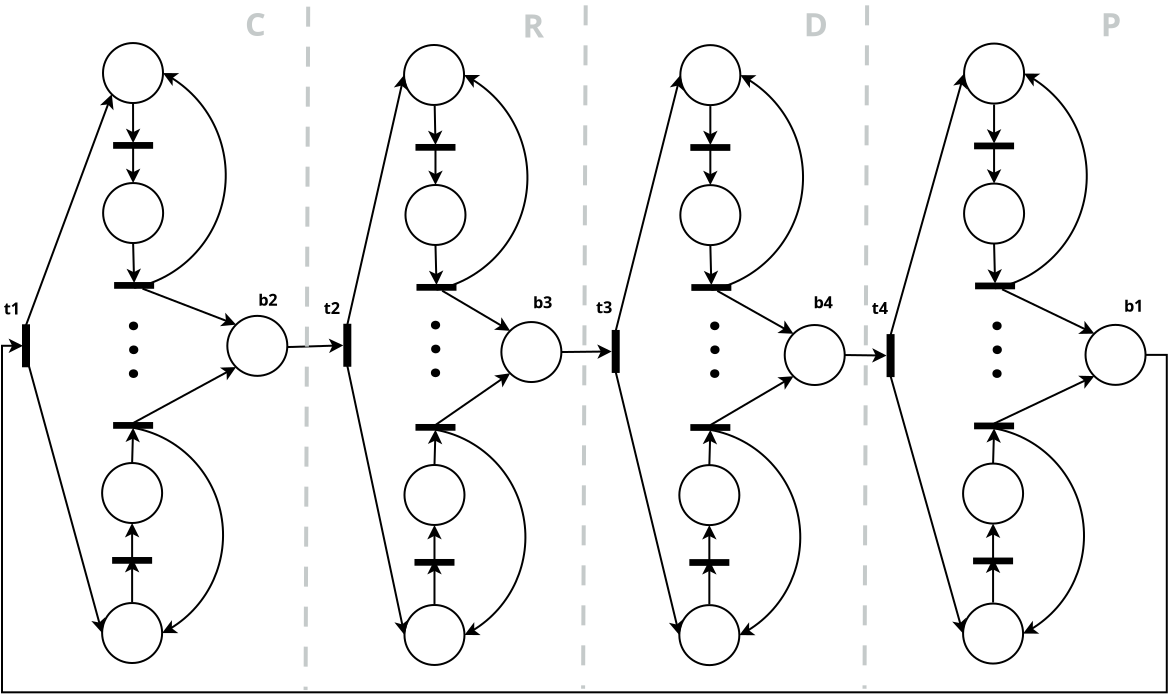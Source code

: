 <?xml version="1.0" encoding="UTF-8"?>
<dia:diagram xmlns:dia="http://www.lysator.liu.se/~alla/dia/">
  <dia:layer name="Background" visible="true" active="true">
    <dia:object type="Standard - Ellipse" version="0" id="O0">
      <dia:attribute name="obj_pos">
        <dia:point val="16.707,-3"/>
      </dia:attribute>
      <dia:attribute name="obj_bb">
        <dia:rectangle val="16.657,-3.05;19.757,0.05"/>
      </dia:attribute>
      <dia:attribute name="elem_corner">
        <dia:point val="16.707,-3"/>
      </dia:attribute>
      <dia:attribute name="elem_width">
        <dia:real val="3"/>
      </dia:attribute>
      <dia:attribute name="elem_height">
        <dia:real val="3"/>
      </dia:attribute>
    </dia:object>
    <dia:object type="Standard - Ellipse" version="0" id="O1">
      <dia:attribute name="obj_pos">
        <dia:point val="16.707,4"/>
      </dia:attribute>
      <dia:attribute name="obj_bb">
        <dia:rectangle val="16.657,3.95;19.757,7.05"/>
      </dia:attribute>
      <dia:attribute name="elem_corner">
        <dia:point val="16.707,4"/>
      </dia:attribute>
      <dia:attribute name="elem_width">
        <dia:real val="3"/>
      </dia:attribute>
      <dia:attribute name="elem_height">
        <dia:real val="3"/>
      </dia:attribute>
    </dia:object>
    <dia:object type="Standard - Box" version="0" id="O2">
      <dia:attribute name="obj_pos">
        <dia:point val="17.257,2"/>
      </dia:attribute>
      <dia:attribute name="obj_bb">
        <dia:rectangle val="17.207,1.95;19.207,2.288"/>
      </dia:attribute>
      <dia:attribute name="elem_corner">
        <dia:point val="17.257,2"/>
      </dia:attribute>
      <dia:attribute name="elem_width">
        <dia:real val="1.9"/>
      </dia:attribute>
      <dia:attribute name="elem_height">
        <dia:real val="0.237"/>
      </dia:attribute>
      <dia:attribute name="border_width">
        <dia:real val="0.1"/>
      </dia:attribute>
      <dia:attribute name="inner_color">
        <dia:color val="#000000"/>
      </dia:attribute>
      <dia:attribute name="show_background">
        <dia:boolean val="true"/>
      </dia:attribute>
    </dia:object>
    <dia:object type="Standard - Line" version="0" id="O3">
      <dia:attribute name="obj_pos">
        <dia:point val="18.207,0.049"/>
      </dia:attribute>
      <dia:attribute name="obj_bb">
        <dia:rectangle val="17.845,-0.001;18.569,2.112"/>
      </dia:attribute>
      <dia:attribute name="conn_endpoints">
        <dia:point val="18.207,0.049"/>
        <dia:point val="18.207,2"/>
      </dia:attribute>
      <dia:attribute name="numcp">
        <dia:int val="1"/>
      </dia:attribute>
      <dia:attribute name="end_arrow">
        <dia:enum val="22"/>
      </dia:attribute>
      <dia:attribute name="end_arrow_length">
        <dia:real val="0.5"/>
      </dia:attribute>
      <dia:attribute name="end_arrow_width">
        <dia:real val="0.5"/>
      </dia:attribute>
      <dia:connections>
        <dia:connection handle="0" to="O0" connection="8"/>
        <dia:connection handle="1" to="O2" connection="1"/>
      </dia:connections>
    </dia:object>
    <dia:object type="Standard - Line" version="0" id="O4">
      <dia:attribute name="obj_pos">
        <dia:point val="18.207,2.237"/>
      </dia:attribute>
      <dia:attribute name="obj_bb">
        <dia:rectangle val="17.845,2.188;18.569,4.112"/>
      </dia:attribute>
      <dia:attribute name="conn_endpoints">
        <dia:point val="18.207,2.237"/>
        <dia:point val="18.207,4"/>
      </dia:attribute>
      <dia:attribute name="numcp">
        <dia:int val="1"/>
      </dia:attribute>
      <dia:attribute name="end_arrow">
        <dia:enum val="22"/>
      </dia:attribute>
      <dia:attribute name="end_arrow_length">
        <dia:real val="0.5"/>
      </dia:attribute>
      <dia:attribute name="end_arrow_width">
        <dia:real val="0.5"/>
      </dia:attribute>
      <dia:connections>
        <dia:connection handle="0" to="O2" connection="6"/>
        <dia:connection handle="1" to="O1" connection="1"/>
      </dia:connections>
    </dia:object>
    <dia:object type="Standard - Box" version="0" id="O5">
      <dia:attribute name="obj_pos">
        <dia:point val="17.307,9"/>
      </dia:attribute>
      <dia:attribute name="obj_bb">
        <dia:rectangle val="17.257,8.95;19.257,9.287"/>
      </dia:attribute>
      <dia:attribute name="elem_corner">
        <dia:point val="17.307,9"/>
      </dia:attribute>
      <dia:attribute name="elem_width">
        <dia:real val="1.9"/>
      </dia:attribute>
      <dia:attribute name="elem_height">
        <dia:real val="0.237"/>
      </dia:attribute>
      <dia:attribute name="border_width">
        <dia:real val="0.1"/>
      </dia:attribute>
      <dia:attribute name="inner_color">
        <dia:color val="#000000"/>
      </dia:attribute>
      <dia:attribute name="show_background">
        <dia:boolean val="true"/>
      </dia:attribute>
    </dia:object>
    <dia:object type="Standard - Line" version="0" id="O6">
      <dia:attribute name="obj_pos">
        <dia:point val="18.207,7"/>
      </dia:attribute>
      <dia:attribute name="obj_bb">
        <dia:rectangle val="17.88,6.949;18.603,9.112"/>
      </dia:attribute>
      <dia:attribute name="conn_endpoints">
        <dia:point val="18.207,7"/>
        <dia:point val="18.257,9"/>
      </dia:attribute>
      <dia:attribute name="numcp">
        <dia:int val="1"/>
      </dia:attribute>
      <dia:attribute name="end_arrow">
        <dia:enum val="22"/>
      </dia:attribute>
      <dia:attribute name="end_arrow_length">
        <dia:real val="0.5"/>
      </dia:attribute>
      <dia:attribute name="end_arrow_width">
        <dia:real val="0.5"/>
      </dia:attribute>
      <dia:connections>
        <dia:connection handle="0" to="O1" connection="6"/>
        <dia:connection handle="1" to="O5" connection="1"/>
      </dia:connections>
    </dia:object>
    <dia:object type="Standard - Arc" version="0" id="O7">
      <dia:attribute name="obj_pos">
        <dia:point val="18.257,9.238"/>
      </dia:attribute>
      <dia:attribute name="obj_bb">
        <dia:rectangle val="18.201,-1.556;22.892,9.294"/>
      </dia:attribute>
      <dia:attribute name="conn_endpoints">
        <dia:point val="18.257,9.238"/>
        <dia:point val="19.707,-1.5"/>
      </dia:attribute>
      <dia:attribute name="curve_distance">
        <dia:real val="3.843"/>
      </dia:attribute>
      <dia:attribute name="line_width">
        <dia:real val="0.1"/>
      </dia:attribute>
      <dia:attribute name="end_arrow">
        <dia:enum val="22"/>
      </dia:attribute>
      <dia:attribute name="end_arrow_length">
        <dia:real val="0.5"/>
      </dia:attribute>
      <dia:attribute name="end_arrow_width">
        <dia:real val="0.5"/>
      </dia:attribute>
      <dia:connections>
        <dia:connection handle="0" to="O5" connection="6"/>
        <dia:connection handle="1" to="O0" connection="4"/>
      </dia:connections>
    </dia:object>
    <dia:object type="Standard - Ellipse" version="0" id="O8">
      <dia:attribute name="obj_pos">
        <dia:point val="21.926,10.995"/>
      </dia:attribute>
      <dia:attribute name="obj_bb">
        <dia:rectangle val="21.876,10.945;24.976,14.045"/>
      </dia:attribute>
      <dia:attribute name="elem_corner">
        <dia:point val="21.926,10.995"/>
      </dia:attribute>
      <dia:attribute name="elem_width">
        <dia:real val="3"/>
      </dia:attribute>
      <dia:attribute name="elem_height">
        <dia:real val="3"/>
      </dia:attribute>
    </dia:object>
    <dia:object type="Standard - Line" version="0" id="O9">
      <dia:attribute name="obj_pos">
        <dia:point val="18.556,9.287"/>
      </dia:attribute>
      <dia:attribute name="obj_bb">
        <dia:rectangle val="18.488,9.219;22.463,11.504"/>
      </dia:attribute>
      <dia:attribute name="conn_endpoints">
        <dia:point val="18.556,9.287"/>
        <dia:point val="22.366,11.434"/>
      </dia:attribute>
      <dia:attribute name="numcp">
        <dia:int val="1"/>
      </dia:attribute>
      <dia:attribute name="end_arrow">
        <dia:enum val="22"/>
      </dia:attribute>
      <dia:attribute name="end_arrow_length">
        <dia:real val="0.5"/>
      </dia:attribute>
      <dia:attribute name="end_arrow_width">
        <dia:real val="0.5"/>
      </dia:attribute>
      <dia:connections>
        <dia:connection handle="0" to="O5" connection="8"/>
        <dia:connection handle="1" to="O8" connection="0"/>
      </dia:connections>
    </dia:object>
    <dia:object type="Standard - Ellipse" version="0" id="O10">
      <dia:attribute name="obj_pos">
        <dia:point val="16.657,25"/>
      </dia:attribute>
      <dia:attribute name="obj_bb">
        <dia:rectangle val="16.607,24.95;19.707,28.05"/>
      </dia:attribute>
      <dia:attribute name="elem_corner">
        <dia:point val="16.657,25"/>
      </dia:attribute>
      <dia:attribute name="elem_width">
        <dia:real val="3"/>
      </dia:attribute>
      <dia:attribute name="elem_height">
        <dia:real val="3"/>
      </dia:attribute>
    </dia:object>
    <dia:object type="Standard - Ellipse" version="0" id="O11">
      <dia:attribute name="obj_pos">
        <dia:point val="16.657,18"/>
      </dia:attribute>
      <dia:attribute name="obj_bb">
        <dia:rectangle val="16.607,17.95;19.707,21.05"/>
      </dia:attribute>
      <dia:attribute name="elem_corner">
        <dia:point val="16.657,18"/>
      </dia:attribute>
      <dia:attribute name="elem_width">
        <dia:real val="3"/>
      </dia:attribute>
      <dia:attribute name="elem_height">
        <dia:real val="3"/>
      </dia:attribute>
    </dia:object>
    <dia:object type="Standard - Box" version="0" id="O12">
      <dia:attribute name="obj_pos">
        <dia:point val="17.207,22.75"/>
      </dia:attribute>
      <dia:attribute name="obj_bb">
        <dia:rectangle val="17.157,22.7;19.157,23.038"/>
      </dia:attribute>
      <dia:attribute name="elem_corner">
        <dia:point val="17.207,22.75"/>
      </dia:attribute>
      <dia:attribute name="elem_width">
        <dia:real val="1.9"/>
      </dia:attribute>
      <dia:attribute name="elem_height">
        <dia:real val="0.237"/>
      </dia:attribute>
      <dia:attribute name="border_width">
        <dia:real val="0.1"/>
      </dia:attribute>
      <dia:attribute name="inner_color">
        <dia:color val="#000000"/>
      </dia:attribute>
      <dia:attribute name="show_background">
        <dia:boolean val="true"/>
      </dia:attribute>
    </dia:object>
    <dia:object type="Standard - Line" version="0" id="O13">
      <dia:attribute name="obj_pos">
        <dia:point val="18.157,24.95"/>
      </dia:attribute>
      <dia:attribute name="obj_bb">
        <dia:rectangle val="17.795,22.638;18.519,25"/>
      </dia:attribute>
      <dia:attribute name="conn_endpoints">
        <dia:point val="18.157,24.95"/>
        <dia:point val="18.157,22.75"/>
      </dia:attribute>
      <dia:attribute name="numcp">
        <dia:int val="1"/>
      </dia:attribute>
      <dia:attribute name="end_arrow">
        <dia:enum val="22"/>
      </dia:attribute>
      <dia:attribute name="end_arrow_length">
        <dia:real val="0.5"/>
      </dia:attribute>
      <dia:attribute name="end_arrow_width">
        <dia:real val="0.5"/>
      </dia:attribute>
      <dia:connections>
        <dia:connection handle="0" to="O10" connection="8"/>
        <dia:connection handle="1" to="O12" connection="1"/>
      </dia:connections>
    </dia:object>
    <dia:object type="Standard - Line" version="0" id="O14">
      <dia:attribute name="obj_pos">
        <dia:point val="18.157,22.75"/>
      </dia:attribute>
      <dia:attribute name="obj_bb">
        <dia:rectangle val="17.795,20.888;18.519,22.8"/>
      </dia:attribute>
      <dia:attribute name="conn_endpoints">
        <dia:point val="18.157,22.75"/>
        <dia:point val="18.157,21"/>
      </dia:attribute>
      <dia:attribute name="numcp">
        <dia:int val="1"/>
      </dia:attribute>
      <dia:attribute name="end_arrow">
        <dia:enum val="22"/>
      </dia:attribute>
      <dia:attribute name="end_arrow_length">
        <dia:real val="0.5"/>
      </dia:attribute>
      <dia:attribute name="end_arrow_width">
        <dia:real val="0.5"/>
      </dia:attribute>
      <dia:connections>
        <dia:connection handle="0" to="O12" connection="1"/>
        <dia:connection handle="1" to="O11" connection="6"/>
      </dia:connections>
    </dia:object>
    <dia:object type="Standard - Box" version="0" id="O15">
      <dia:attribute name="obj_pos">
        <dia:point val="17.257,16"/>
      </dia:attribute>
      <dia:attribute name="obj_bb">
        <dia:rectangle val="17.207,15.95;19.207,16.288"/>
      </dia:attribute>
      <dia:attribute name="elem_corner">
        <dia:point val="17.257,16"/>
      </dia:attribute>
      <dia:attribute name="elem_width">
        <dia:real val="1.9"/>
      </dia:attribute>
      <dia:attribute name="elem_height">
        <dia:real val="0.237"/>
      </dia:attribute>
      <dia:attribute name="border_width">
        <dia:real val="0.1"/>
      </dia:attribute>
      <dia:attribute name="inner_color">
        <dia:color val="#000000"/>
      </dia:attribute>
      <dia:attribute name="show_background">
        <dia:boolean val="true"/>
      </dia:attribute>
    </dia:object>
    <dia:object type="Standard - Arc" version="0" id="O16">
      <dia:attribute name="obj_pos">
        <dia:point val="18.207,16.238"/>
      </dia:attribute>
      <dia:attribute name="obj_bb">
        <dia:rectangle val="18.15,16.181;22.753,26.556"/>
      </dia:attribute>
      <dia:attribute name="conn_endpoints">
        <dia:point val="18.207,16.238"/>
        <dia:point val="19.657,26.5"/>
      </dia:attribute>
      <dia:attribute name="curve_distance">
        <dia:real val="-3.755"/>
      </dia:attribute>
      <dia:attribute name="line_width">
        <dia:real val="0.1"/>
      </dia:attribute>
      <dia:attribute name="end_arrow">
        <dia:enum val="22"/>
      </dia:attribute>
      <dia:attribute name="end_arrow_length">
        <dia:real val="0.5"/>
      </dia:attribute>
      <dia:attribute name="end_arrow_width">
        <dia:real val="0.5"/>
      </dia:attribute>
      <dia:connections>
        <dia:connection handle="0" to="O15" connection="6"/>
        <dia:connection handle="1" to="O10" connection="4"/>
      </dia:connections>
    </dia:object>
    <dia:object type="Standard - Line" version="0" id="O17">
      <dia:attribute name="obj_pos">
        <dia:point val="18.157,18"/>
      </dia:attribute>
      <dia:attribute name="obj_bb">
        <dia:rectangle val="17.828,16.126;18.551,18.051"/>
      </dia:attribute>
      <dia:attribute name="conn_endpoints">
        <dia:point val="18.157,18"/>
        <dia:point val="18.207,16.238"/>
      </dia:attribute>
      <dia:attribute name="numcp">
        <dia:int val="1"/>
      </dia:attribute>
      <dia:attribute name="end_arrow">
        <dia:enum val="22"/>
      </dia:attribute>
      <dia:attribute name="end_arrow_length">
        <dia:real val="0.5"/>
      </dia:attribute>
      <dia:attribute name="end_arrow_width">
        <dia:real val="0.5"/>
      </dia:attribute>
      <dia:connections>
        <dia:connection handle="0" to="O11" connection="1"/>
        <dia:connection handle="1" to="O15" connection="6"/>
      </dia:connections>
    </dia:object>
    <dia:object type="Standard - Line" version="0" id="O18">
      <dia:attribute name="obj_pos">
        <dia:point val="18.207,16"/>
      </dia:attribute>
      <dia:attribute name="obj_bb">
        <dia:rectangle val="18.138,13.486;22.462,16.068"/>
      </dia:attribute>
      <dia:attribute name="conn_endpoints">
        <dia:point val="18.207,16"/>
        <dia:point val="22.366,13.556"/>
      </dia:attribute>
      <dia:attribute name="numcp">
        <dia:int val="1"/>
      </dia:attribute>
      <dia:attribute name="end_arrow">
        <dia:enum val="22"/>
      </dia:attribute>
      <dia:attribute name="end_arrow_length">
        <dia:real val="0.5"/>
      </dia:attribute>
      <dia:attribute name="end_arrow_width">
        <dia:real val="0.5"/>
      </dia:attribute>
      <dia:connections>
        <dia:connection handle="0" to="O15" connection="1"/>
        <dia:connection handle="1" to="O8" connection="5"/>
      </dia:connections>
    </dia:object>
    <dia:object type="Standard - Box" version="0" id="O19">
      <dia:attribute name="obj_pos">
        <dia:point val="27.069,11.499"/>
      </dia:attribute>
      <dia:attribute name="obj_bb">
        <dia:rectangle val="27.019,11.449;27.419,13.599"/>
      </dia:attribute>
      <dia:attribute name="elem_corner">
        <dia:point val="27.069,11.499"/>
      </dia:attribute>
      <dia:attribute name="elem_width">
        <dia:real val="0.3"/>
      </dia:attribute>
      <dia:attribute name="elem_height">
        <dia:real val="2.05"/>
      </dia:attribute>
      <dia:attribute name="border_width">
        <dia:real val="0.1"/>
      </dia:attribute>
      <dia:attribute name="inner_color">
        <dia:color val="#000000"/>
      </dia:attribute>
      <dia:attribute name="show_background">
        <dia:boolean val="true"/>
      </dia:attribute>
    </dia:object>
    <dia:object type="Standard - Line" version="0" id="O20">
      <dia:attribute name="obj_pos">
        <dia:point val="24.926,12.495"/>
      </dia:attribute>
      <dia:attribute name="obj_bb">
        <dia:rectangle val="24.876,12.152;27.131,12.876"/>
      </dia:attribute>
      <dia:attribute name="conn_endpoints">
        <dia:point val="24.926,12.495"/>
        <dia:point val="27.019,12.522"/>
      </dia:attribute>
      <dia:attribute name="numcp">
        <dia:int val="1"/>
      </dia:attribute>
      <dia:attribute name="end_arrow">
        <dia:enum val="22"/>
      </dia:attribute>
      <dia:attribute name="end_arrow_length">
        <dia:real val="0.5"/>
      </dia:attribute>
      <dia:attribute name="end_arrow_width">
        <dia:real val="0.5"/>
      </dia:attribute>
      <dia:connections>
        <dia:connection handle="0" to="O8" connection="4"/>
        <dia:connection handle="1" to="O19" connection="8"/>
      </dia:connections>
    </dia:object>
    <dia:object type="Standard - Ellipse" version="0" id="O21">
      <dia:attribute name="obj_pos">
        <dia:point val="30.894,-3.078"/>
      </dia:attribute>
      <dia:attribute name="obj_bb">
        <dia:rectangle val="30.844,-3.128;33.944,-0.028"/>
      </dia:attribute>
      <dia:attribute name="elem_corner">
        <dia:point val="30.894,-3.078"/>
      </dia:attribute>
      <dia:attribute name="elem_width">
        <dia:real val="3"/>
      </dia:attribute>
      <dia:attribute name="elem_height">
        <dia:real val="3"/>
      </dia:attribute>
    </dia:object>
    <dia:object type="Standard - Ellipse" version="0" id="O22">
      <dia:attribute name="obj_pos">
        <dia:point val="30.894,3.922"/>
      </dia:attribute>
      <dia:attribute name="obj_bb">
        <dia:rectangle val="30.844,3.872;33.944,6.972"/>
      </dia:attribute>
      <dia:attribute name="elem_corner">
        <dia:point val="30.894,3.922"/>
      </dia:attribute>
      <dia:attribute name="elem_width">
        <dia:real val="3"/>
      </dia:attribute>
      <dia:attribute name="elem_height">
        <dia:real val="3"/>
      </dia:attribute>
    </dia:object>
    <dia:object type="Standard - Box" version="0" id="O23">
      <dia:attribute name="obj_pos">
        <dia:point val="31.444,1.922"/>
      </dia:attribute>
      <dia:attribute name="obj_bb">
        <dia:rectangle val="31.394,1.872;33.394,2.209"/>
      </dia:attribute>
      <dia:attribute name="elem_corner">
        <dia:point val="31.444,1.922"/>
      </dia:attribute>
      <dia:attribute name="elem_width">
        <dia:real val="1.9"/>
      </dia:attribute>
      <dia:attribute name="elem_height">
        <dia:real val="0.237"/>
      </dia:attribute>
      <dia:attribute name="border_width">
        <dia:real val="0.1"/>
      </dia:attribute>
      <dia:attribute name="inner_color">
        <dia:color val="#000000"/>
      </dia:attribute>
      <dia:attribute name="show_background">
        <dia:boolean val="true"/>
      </dia:attribute>
    </dia:object>
    <dia:object type="Standard - Line" version="0" id="O24">
      <dia:attribute name="obj_pos">
        <dia:point val="32.394,-0.029"/>
      </dia:attribute>
      <dia:attribute name="obj_bb">
        <dia:rectangle val="32.032,-0.079;32.756,2.034"/>
      </dia:attribute>
      <dia:attribute name="conn_endpoints">
        <dia:point val="32.394,-0.029"/>
        <dia:point val="32.394,1.922"/>
      </dia:attribute>
      <dia:attribute name="numcp">
        <dia:int val="1"/>
      </dia:attribute>
      <dia:attribute name="end_arrow">
        <dia:enum val="22"/>
      </dia:attribute>
      <dia:attribute name="end_arrow_length">
        <dia:real val="0.5"/>
      </dia:attribute>
      <dia:attribute name="end_arrow_width">
        <dia:real val="0.5"/>
      </dia:attribute>
      <dia:connections>
        <dia:connection handle="0" to="O21" connection="8"/>
        <dia:connection handle="1" to="O23" connection="1"/>
      </dia:connections>
    </dia:object>
    <dia:object type="Standard - Line" version="0" id="O25">
      <dia:attribute name="obj_pos">
        <dia:point val="32.394,2.159"/>
      </dia:attribute>
      <dia:attribute name="obj_bb">
        <dia:rectangle val="32.032,2.109;32.756,4.034"/>
      </dia:attribute>
      <dia:attribute name="conn_endpoints">
        <dia:point val="32.394,2.159"/>
        <dia:point val="32.394,3.922"/>
      </dia:attribute>
      <dia:attribute name="numcp">
        <dia:int val="1"/>
      </dia:attribute>
      <dia:attribute name="end_arrow">
        <dia:enum val="22"/>
      </dia:attribute>
      <dia:attribute name="end_arrow_length">
        <dia:real val="0.5"/>
      </dia:attribute>
      <dia:attribute name="end_arrow_width">
        <dia:real val="0.5"/>
      </dia:attribute>
      <dia:connections>
        <dia:connection handle="0" to="O23" connection="6"/>
        <dia:connection handle="1" to="O22" connection="1"/>
      </dia:connections>
    </dia:object>
    <dia:object type="Standard - Box" version="0" id="O26">
      <dia:attribute name="obj_pos">
        <dia:point val="31.494,8.922"/>
      </dia:attribute>
      <dia:attribute name="obj_bb">
        <dia:rectangle val="31.444,8.872;33.444,9.209"/>
      </dia:attribute>
      <dia:attribute name="elem_corner">
        <dia:point val="31.494,8.922"/>
      </dia:attribute>
      <dia:attribute name="elem_width">
        <dia:real val="1.9"/>
      </dia:attribute>
      <dia:attribute name="elem_height">
        <dia:real val="0.237"/>
      </dia:attribute>
      <dia:attribute name="border_width">
        <dia:real val="0.1"/>
      </dia:attribute>
      <dia:attribute name="inner_color">
        <dia:color val="#000000"/>
      </dia:attribute>
      <dia:attribute name="show_background">
        <dia:boolean val="true"/>
      </dia:attribute>
    </dia:object>
    <dia:object type="Standard - Line" version="0" id="O27">
      <dia:attribute name="obj_pos">
        <dia:point val="32.394,6.922"/>
      </dia:attribute>
      <dia:attribute name="obj_bb">
        <dia:rectangle val="32.067,6.871;32.791,9.034"/>
      </dia:attribute>
      <dia:attribute name="conn_endpoints">
        <dia:point val="32.394,6.922"/>
        <dia:point val="32.444,8.922"/>
      </dia:attribute>
      <dia:attribute name="numcp">
        <dia:int val="1"/>
      </dia:attribute>
      <dia:attribute name="end_arrow">
        <dia:enum val="22"/>
      </dia:attribute>
      <dia:attribute name="end_arrow_length">
        <dia:real val="0.5"/>
      </dia:attribute>
      <dia:attribute name="end_arrow_width">
        <dia:real val="0.5"/>
      </dia:attribute>
      <dia:connections>
        <dia:connection handle="0" to="O22" connection="6"/>
        <dia:connection handle="1" to="O26" connection="1"/>
      </dia:connections>
    </dia:object>
    <dia:object type="Standard - Arc" version="0" id="O28">
      <dia:attribute name="obj_pos">
        <dia:point val="32.444,9.159"/>
      </dia:attribute>
      <dia:attribute name="obj_bb">
        <dia:rectangle val="32.388,-1.634;37.079,9.216"/>
      </dia:attribute>
      <dia:attribute name="conn_endpoints">
        <dia:point val="32.444,9.159"/>
        <dia:point val="33.894,-1.578"/>
      </dia:attribute>
      <dia:attribute name="curve_distance">
        <dia:real val="3.843"/>
      </dia:attribute>
      <dia:attribute name="line_width">
        <dia:real val="0.1"/>
      </dia:attribute>
      <dia:attribute name="end_arrow">
        <dia:enum val="22"/>
      </dia:attribute>
      <dia:attribute name="end_arrow_length">
        <dia:real val="0.5"/>
      </dia:attribute>
      <dia:attribute name="end_arrow_width">
        <dia:real val="0.5"/>
      </dia:attribute>
      <dia:connections>
        <dia:connection handle="0" to="O26" connection="6"/>
        <dia:connection handle="1" to="O21" connection="4"/>
      </dia:connections>
    </dia:object>
    <dia:object type="Standard - Ellipse" version="0" id="O29">
      <dia:attribute name="obj_pos">
        <dia:point val="36.967,10.988"/>
      </dia:attribute>
      <dia:attribute name="obj_bb">
        <dia:rectangle val="36.917,10.938;40.017,14.038"/>
      </dia:attribute>
      <dia:attribute name="elem_corner">
        <dia:point val="36.967,10.988"/>
      </dia:attribute>
      <dia:attribute name="elem_width">
        <dia:real val="3"/>
      </dia:attribute>
      <dia:attribute name="elem_height">
        <dia:real val="3"/>
      </dia:attribute>
    </dia:object>
    <dia:object type="Standard - Line" version="0" id="O30">
      <dia:attribute name="obj_pos">
        <dia:point val="32.794,9.209"/>
      </dia:attribute>
      <dia:attribute name="obj_bb">
        <dia:rectangle val="32.728,9.142;37.507,11.506"/>
      </dia:attribute>
      <dia:attribute name="conn_endpoints">
        <dia:point val="32.794,9.209"/>
        <dia:point val="37.407,11.427"/>
      </dia:attribute>
      <dia:attribute name="numcp">
        <dia:int val="1"/>
      </dia:attribute>
      <dia:attribute name="end_arrow">
        <dia:enum val="22"/>
      </dia:attribute>
      <dia:attribute name="end_arrow_length">
        <dia:real val="0.5"/>
      </dia:attribute>
      <dia:attribute name="end_arrow_width">
        <dia:real val="0.5"/>
      </dia:attribute>
      <dia:connections>
        <dia:connection handle="0" to="O26" connection="8"/>
        <dia:connection handle="1" to="O29" connection="0"/>
      </dia:connections>
    </dia:object>
    <dia:object type="Standard - Ellipse" version="0" id="O31">
      <dia:attribute name="obj_pos">
        <dia:point val="30.844,24.922"/>
      </dia:attribute>
      <dia:attribute name="obj_bb">
        <dia:rectangle val="30.794,24.872;33.894,27.972"/>
      </dia:attribute>
      <dia:attribute name="elem_corner">
        <dia:point val="30.844,24.922"/>
      </dia:attribute>
      <dia:attribute name="elem_width">
        <dia:real val="3"/>
      </dia:attribute>
      <dia:attribute name="elem_height">
        <dia:real val="3"/>
      </dia:attribute>
    </dia:object>
    <dia:object type="Standard - Ellipse" version="0" id="O32">
      <dia:attribute name="obj_pos">
        <dia:point val="30.844,17.922"/>
      </dia:attribute>
      <dia:attribute name="obj_bb">
        <dia:rectangle val="30.794,17.872;33.894,20.972"/>
      </dia:attribute>
      <dia:attribute name="elem_corner">
        <dia:point val="30.844,17.922"/>
      </dia:attribute>
      <dia:attribute name="elem_width">
        <dia:real val="3"/>
      </dia:attribute>
      <dia:attribute name="elem_height">
        <dia:real val="3"/>
      </dia:attribute>
    </dia:object>
    <dia:object type="Standard - Box" version="0" id="O33">
      <dia:attribute name="obj_pos">
        <dia:point val="31.394,22.672"/>
      </dia:attribute>
      <dia:attribute name="obj_bb">
        <dia:rectangle val="31.344,22.622;33.344,22.959"/>
      </dia:attribute>
      <dia:attribute name="elem_corner">
        <dia:point val="31.394,22.672"/>
      </dia:attribute>
      <dia:attribute name="elem_width">
        <dia:real val="1.9"/>
      </dia:attribute>
      <dia:attribute name="elem_height">
        <dia:real val="0.237"/>
      </dia:attribute>
      <dia:attribute name="border_width">
        <dia:real val="0.1"/>
      </dia:attribute>
      <dia:attribute name="inner_color">
        <dia:color val="#000000"/>
      </dia:attribute>
      <dia:attribute name="show_background">
        <dia:boolean val="true"/>
      </dia:attribute>
    </dia:object>
    <dia:object type="Standard - Line" version="0" id="O34">
      <dia:attribute name="obj_pos">
        <dia:point val="32.344,24.872"/>
      </dia:attribute>
      <dia:attribute name="obj_bb">
        <dia:rectangle val="31.983,22.56;32.706,24.922"/>
      </dia:attribute>
      <dia:attribute name="conn_endpoints">
        <dia:point val="32.344,24.872"/>
        <dia:point val="32.344,22.672"/>
      </dia:attribute>
      <dia:attribute name="numcp">
        <dia:int val="1"/>
      </dia:attribute>
      <dia:attribute name="end_arrow">
        <dia:enum val="22"/>
      </dia:attribute>
      <dia:attribute name="end_arrow_length">
        <dia:real val="0.5"/>
      </dia:attribute>
      <dia:attribute name="end_arrow_width">
        <dia:real val="0.5"/>
      </dia:attribute>
      <dia:connections>
        <dia:connection handle="0" to="O31" connection="8"/>
        <dia:connection handle="1" to="O33" connection="1"/>
      </dia:connections>
    </dia:object>
    <dia:object type="Standard - Line" version="0" id="O35">
      <dia:attribute name="obj_pos">
        <dia:point val="32.344,22.672"/>
      </dia:attribute>
      <dia:attribute name="obj_bb">
        <dia:rectangle val="31.983,20.81;32.706,22.722"/>
      </dia:attribute>
      <dia:attribute name="conn_endpoints">
        <dia:point val="32.344,22.672"/>
        <dia:point val="32.344,20.922"/>
      </dia:attribute>
      <dia:attribute name="numcp">
        <dia:int val="1"/>
      </dia:attribute>
      <dia:attribute name="end_arrow">
        <dia:enum val="22"/>
      </dia:attribute>
      <dia:attribute name="end_arrow_length">
        <dia:real val="0.5"/>
      </dia:attribute>
      <dia:attribute name="end_arrow_width">
        <dia:real val="0.5"/>
      </dia:attribute>
      <dia:connections>
        <dia:connection handle="0" to="O33" connection="1"/>
        <dia:connection handle="1" to="O32" connection="6"/>
      </dia:connections>
    </dia:object>
    <dia:object type="Standard - Box" version="0" id="O36">
      <dia:attribute name="obj_pos">
        <dia:point val="31.444,15.922"/>
      </dia:attribute>
      <dia:attribute name="obj_bb">
        <dia:rectangle val="31.394,15.872;33.394,16.209"/>
      </dia:attribute>
      <dia:attribute name="elem_corner">
        <dia:point val="31.444,15.922"/>
      </dia:attribute>
      <dia:attribute name="elem_width">
        <dia:real val="1.9"/>
      </dia:attribute>
      <dia:attribute name="elem_height">
        <dia:real val="0.237"/>
      </dia:attribute>
      <dia:attribute name="border_width">
        <dia:real val="0.1"/>
      </dia:attribute>
      <dia:attribute name="inner_color">
        <dia:color val="#000000"/>
      </dia:attribute>
      <dia:attribute name="show_background">
        <dia:boolean val="true"/>
      </dia:attribute>
    </dia:object>
    <dia:object type="Standard - Arc" version="0" id="O37">
      <dia:attribute name="obj_pos">
        <dia:point val="32.394,16.159"/>
      </dia:attribute>
      <dia:attribute name="obj_bb">
        <dia:rectangle val="32.338,16.103;36.941,26.478"/>
      </dia:attribute>
      <dia:attribute name="conn_endpoints">
        <dia:point val="32.394,16.159"/>
        <dia:point val="33.844,26.422"/>
      </dia:attribute>
      <dia:attribute name="curve_distance">
        <dia:real val="-3.755"/>
      </dia:attribute>
      <dia:attribute name="line_width">
        <dia:real val="0.1"/>
      </dia:attribute>
      <dia:attribute name="end_arrow">
        <dia:enum val="22"/>
      </dia:attribute>
      <dia:attribute name="end_arrow_length">
        <dia:real val="0.5"/>
      </dia:attribute>
      <dia:attribute name="end_arrow_width">
        <dia:real val="0.5"/>
      </dia:attribute>
      <dia:connections>
        <dia:connection handle="0" to="O36" connection="6"/>
        <dia:connection handle="1" to="O31" connection="4"/>
      </dia:connections>
    </dia:object>
    <dia:object type="Standard - Line" version="0" id="O38">
      <dia:attribute name="obj_pos">
        <dia:point val="32.344,17.922"/>
      </dia:attribute>
      <dia:attribute name="obj_bb">
        <dia:rectangle val="32.015,16.048;32.739,17.973"/>
      </dia:attribute>
      <dia:attribute name="conn_endpoints">
        <dia:point val="32.344,17.922"/>
        <dia:point val="32.394,16.159"/>
      </dia:attribute>
      <dia:attribute name="numcp">
        <dia:int val="1"/>
      </dia:attribute>
      <dia:attribute name="end_arrow">
        <dia:enum val="22"/>
      </dia:attribute>
      <dia:attribute name="end_arrow_length">
        <dia:real val="0.5"/>
      </dia:attribute>
      <dia:attribute name="end_arrow_width">
        <dia:real val="0.5"/>
      </dia:attribute>
      <dia:connections>
        <dia:connection handle="0" to="O32" connection="1"/>
        <dia:connection handle="1" to="O36" connection="6"/>
      </dia:connections>
    </dia:object>
    <dia:object type="Standard - Line" version="0" id="O39">
      <dia:attribute name="obj_pos">
        <dia:point val="32.394,15.922"/>
      </dia:attribute>
      <dia:attribute name="obj_bb">
        <dia:rectangle val="32.328,13.466;37.508,15.989"/>
      </dia:attribute>
      <dia:attribute name="conn_endpoints">
        <dia:point val="32.394,15.922"/>
        <dia:point val="37.407,13.548"/>
      </dia:attribute>
      <dia:attribute name="numcp">
        <dia:int val="1"/>
      </dia:attribute>
      <dia:attribute name="end_arrow">
        <dia:enum val="22"/>
      </dia:attribute>
      <dia:attribute name="end_arrow_length">
        <dia:real val="0.5"/>
      </dia:attribute>
      <dia:attribute name="end_arrow_width">
        <dia:real val="0.5"/>
      </dia:attribute>
      <dia:connections>
        <dia:connection handle="0" to="O36" connection="1"/>
        <dia:connection handle="1" to="O29" connection="5"/>
      </dia:connections>
    </dia:object>
    <dia:object type="Standard - Ellipse" version="0" id="O40">
      <dia:attribute name="obj_pos">
        <dia:point val="2.893,-3.007"/>
      </dia:attribute>
      <dia:attribute name="obj_bb">
        <dia:rectangle val="2.843,-3.057;5.943,0.043"/>
      </dia:attribute>
      <dia:attribute name="elem_corner">
        <dia:point val="2.893,-3.007"/>
      </dia:attribute>
      <dia:attribute name="elem_width">
        <dia:real val="3"/>
      </dia:attribute>
      <dia:attribute name="elem_height">
        <dia:real val="3"/>
      </dia:attribute>
    </dia:object>
    <dia:object type="Standard - Ellipse" version="0" id="O41">
      <dia:attribute name="obj_pos">
        <dia:point val="2.964,3.993"/>
      </dia:attribute>
      <dia:attribute name="obj_bb">
        <dia:rectangle val="2.914,3.943;6.014,7.043"/>
      </dia:attribute>
      <dia:attribute name="elem_corner">
        <dia:point val="2.964,3.993"/>
      </dia:attribute>
      <dia:attribute name="elem_width">
        <dia:real val="3"/>
      </dia:attribute>
      <dia:attribute name="elem_height">
        <dia:real val="3"/>
      </dia:attribute>
    </dia:object>
    <dia:object type="Standard - Box" version="0" id="O42">
      <dia:attribute name="obj_pos">
        <dia:point val="3.514,1.993"/>
      </dia:attribute>
      <dia:attribute name="obj_bb">
        <dia:rectangle val="3.464,1.943;5.464,2.28"/>
      </dia:attribute>
      <dia:attribute name="elem_corner">
        <dia:point val="3.514,1.993"/>
      </dia:attribute>
      <dia:attribute name="elem_width">
        <dia:real val="1.9"/>
      </dia:attribute>
      <dia:attribute name="elem_height">
        <dia:real val="0.237"/>
      </dia:attribute>
      <dia:attribute name="border_width">
        <dia:real val="0.1"/>
      </dia:attribute>
      <dia:attribute name="inner_color">
        <dia:color val="#000000"/>
      </dia:attribute>
      <dia:attribute name="show_background">
        <dia:boolean val="true"/>
      </dia:attribute>
    </dia:object>
    <dia:object type="Standard - Line" version="0" id="O43">
      <dia:attribute name="obj_pos">
        <dia:point val="4.424,0.042"/>
      </dia:attribute>
      <dia:attribute name="obj_bb">
        <dia:rectangle val="4.09,-0.009;4.813,2.104"/>
      </dia:attribute>
      <dia:attribute name="conn_endpoints">
        <dia:point val="4.424,0.042"/>
        <dia:point val="4.464,1.993"/>
      </dia:attribute>
      <dia:attribute name="numcp">
        <dia:int val="1"/>
      </dia:attribute>
      <dia:attribute name="end_arrow">
        <dia:enum val="22"/>
      </dia:attribute>
      <dia:attribute name="end_arrow_length">
        <dia:real val="0.5"/>
      </dia:attribute>
      <dia:attribute name="end_arrow_width">
        <dia:real val="0.5"/>
      </dia:attribute>
      <dia:connections>
        <dia:connection handle="0" to="O40" connection="8"/>
        <dia:connection handle="1" to="O42" connection="1"/>
      </dia:connections>
    </dia:object>
    <dia:object type="Standard - Line" version="0" id="O44">
      <dia:attribute name="obj_pos">
        <dia:point val="4.464,2.23"/>
      </dia:attribute>
      <dia:attribute name="obj_bb">
        <dia:rectangle val="4.102,2.18;4.825,4.104"/>
      </dia:attribute>
      <dia:attribute name="conn_endpoints">
        <dia:point val="4.464,2.23"/>
        <dia:point val="4.464,3.993"/>
      </dia:attribute>
      <dia:attribute name="numcp">
        <dia:int val="1"/>
      </dia:attribute>
      <dia:attribute name="end_arrow">
        <dia:enum val="22"/>
      </dia:attribute>
      <dia:attribute name="end_arrow_length">
        <dia:real val="0.5"/>
      </dia:attribute>
      <dia:attribute name="end_arrow_width">
        <dia:real val="0.5"/>
      </dia:attribute>
      <dia:connections>
        <dia:connection handle="0" to="O42" connection="6"/>
        <dia:connection handle="1" to="O41" connection="1"/>
      </dia:connections>
    </dia:object>
    <dia:object type="Standard - Box" version="0" id="O45">
      <dia:attribute name="obj_pos">
        <dia:point val="3.564,8.993"/>
      </dia:attribute>
      <dia:attribute name="obj_bb">
        <dia:rectangle val="3.514,8.943;5.514,9.28"/>
      </dia:attribute>
      <dia:attribute name="elem_corner">
        <dia:point val="3.564,8.993"/>
      </dia:attribute>
      <dia:attribute name="elem_width">
        <dia:real val="1.9"/>
      </dia:attribute>
      <dia:attribute name="elem_height">
        <dia:real val="0.237"/>
      </dia:attribute>
      <dia:attribute name="border_width">
        <dia:real val="0.1"/>
      </dia:attribute>
      <dia:attribute name="inner_color">
        <dia:color val="#000000"/>
      </dia:attribute>
      <dia:attribute name="show_background">
        <dia:boolean val="true"/>
      </dia:attribute>
    </dia:object>
    <dia:object type="Standard - Line" version="0" id="O46">
      <dia:attribute name="obj_pos">
        <dia:point val="4.464,6.993"/>
      </dia:attribute>
      <dia:attribute name="obj_bb">
        <dia:rectangle val="4.137,6.941;4.86,9.104"/>
      </dia:attribute>
      <dia:attribute name="conn_endpoints">
        <dia:point val="4.464,6.993"/>
        <dia:point val="4.514,8.993"/>
      </dia:attribute>
      <dia:attribute name="numcp">
        <dia:int val="1"/>
      </dia:attribute>
      <dia:attribute name="end_arrow">
        <dia:enum val="22"/>
      </dia:attribute>
      <dia:attribute name="end_arrow_length">
        <dia:real val="0.5"/>
      </dia:attribute>
      <dia:attribute name="end_arrow_width">
        <dia:real val="0.5"/>
      </dia:attribute>
      <dia:connections>
        <dia:connection handle="0" to="O41" connection="6"/>
        <dia:connection handle="1" to="O45" connection="1"/>
      </dia:connections>
    </dia:object>
    <dia:object type="Standard - Arc" version="0" id="O47">
      <dia:attribute name="obj_pos">
        <dia:point val="4.514,9.23"/>
      </dia:attribute>
      <dia:attribute name="obj_bb">
        <dia:rectangle val="4.458,-1.563;9.112,9.286"/>
      </dia:attribute>
      <dia:attribute name="conn_endpoints">
        <dia:point val="4.514,9.23"/>
        <dia:point val="5.893,-1.507"/>
      </dia:attribute>
      <dia:attribute name="curve_distance">
        <dia:real val="3.843"/>
      </dia:attribute>
      <dia:attribute name="line_width">
        <dia:real val="0.1"/>
      </dia:attribute>
      <dia:attribute name="end_arrow">
        <dia:enum val="22"/>
      </dia:attribute>
      <dia:attribute name="end_arrow_length">
        <dia:real val="0.5"/>
      </dia:attribute>
      <dia:attribute name="end_arrow_width">
        <dia:real val="0.5"/>
      </dia:attribute>
      <dia:connections>
        <dia:connection handle="0" to="O45" connection="6"/>
        <dia:connection handle="1" to="O40" connection="4"/>
      </dia:connections>
    </dia:object>
    <dia:object type="Standard - Ellipse" version="0" id="O48">
      <dia:attribute name="obj_pos">
        <dia:point val="7.759,10.846"/>
      </dia:attribute>
      <dia:attribute name="obj_bb">
        <dia:rectangle val="7.709,10.796;10.809,13.896"/>
      </dia:attribute>
      <dia:attribute name="elem_corner">
        <dia:point val="7.759,10.846"/>
      </dia:attribute>
      <dia:attribute name="elem_width">
        <dia:real val="3"/>
      </dia:attribute>
      <dia:attribute name="elem_height">
        <dia:real val="3"/>
      </dia:attribute>
    </dia:object>
    <dia:object type="Standard - Line" version="0" id="O49">
      <dia:attribute name="obj_pos">
        <dia:point val="4.799,9.28"/>
      </dia:attribute>
      <dia:attribute name="obj_bb">
        <dia:rectangle val="4.73,9.211;8.295,11.355"/>
      </dia:attribute>
      <dia:attribute name="conn_endpoints">
        <dia:point val="4.799,9.28"/>
        <dia:point val="8.198,11.286"/>
      </dia:attribute>
      <dia:attribute name="numcp">
        <dia:int val="1"/>
      </dia:attribute>
      <dia:attribute name="end_arrow">
        <dia:enum val="22"/>
      </dia:attribute>
      <dia:attribute name="end_arrow_length">
        <dia:real val="0.5"/>
      </dia:attribute>
      <dia:attribute name="end_arrow_width">
        <dia:real val="0.5"/>
      </dia:attribute>
      <dia:connections>
        <dia:connection handle="0" to="O45" connection="8"/>
        <dia:connection handle="1" to="O48" connection="0"/>
      </dia:connections>
    </dia:object>
    <dia:object type="Standard - Ellipse" version="0" id="O50">
      <dia:attribute name="obj_pos">
        <dia:point val="2.914,24.993"/>
      </dia:attribute>
      <dia:attribute name="obj_bb">
        <dia:rectangle val="2.864,24.943;5.964,28.043"/>
      </dia:attribute>
      <dia:attribute name="elem_corner">
        <dia:point val="2.914,24.993"/>
      </dia:attribute>
      <dia:attribute name="elem_width">
        <dia:real val="3"/>
      </dia:attribute>
      <dia:attribute name="elem_height">
        <dia:real val="3"/>
      </dia:attribute>
    </dia:object>
    <dia:object type="Standard - Ellipse" version="0" id="O51">
      <dia:attribute name="obj_pos">
        <dia:point val="2.914,17.993"/>
      </dia:attribute>
      <dia:attribute name="obj_bb">
        <dia:rectangle val="2.864,17.943;5.964,21.043"/>
      </dia:attribute>
      <dia:attribute name="elem_corner">
        <dia:point val="2.914,17.993"/>
      </dia:attribute>
      <dia:attribute name="elem_width">
        <dia:real val="3"/>
      </dia:attribute>
      <dia:attribute name="elem_height">
        <dia:real val="3"/>
      </dia:attribute>
    </dia:object>
    <dia:object type="Standard - Box" version="0" id="O52">
      <dia:attribute name="obj_pos">
        <dia:point val="3.464,22.743"/>
      </dia:attribute>
      <dia:attribute name="obj_bb">
        <dia:rectangle val="3.414,22.693;5.414,23.03"/>
      </dia:attribute>
      <dia:attribute name="elem_corner">
        <dia:point val="3.464,22.743"/>
      </dia:attribute>
      <dia:attribute name="elem_width">
        <dia:real val="1.9"/>
      </dia:attribute>
      <dia:attribute name="elem_height">
        <dia:real val="0.237"/>
      </dia:attribute>
      <dia:attribute name="border_width">
        <dia:real val="0.1"/>
      </dia:attribute>
      <dia:attribute name="inner_color">
        <dia:color val="#000000"/>
      </dia:attribute>
      <dia:attribute name="show_background">
        <dia:boolean val="true"/>
      </dia:attribute>
    </dia:object>
    <dia:object type="Standard - Line" version="0" id="O53">
      <dia:attribute name="obj_pos">
        <dia:point val="4.414,24.943"/>
      </dia:attribute>
      <dia:attribute name="obj_bb">
        <dia:rectangle val="4.052,22.631;4.775,24.993"/>
      </dia:attribute>
      <dia:attribute name="conn_endpoints">
        <dia:point val="4.414,24.943"/>
        <dia:point val="4.414,22.743"/>
      </dia:attribute>
      <dia:attribute name="numcp">
        <dia:int val="1"/>
      </dia:attribute>
      <dia:attribute name="end_arrow">
        <dia:enum val="22"/>
      </dia:attribute>
      <dia:attribute name="end_arrow_length">
        <dia:real val="0.5"/>
      </dia:attribute>
      <dia:attribute name="end_arrow_width">
        <dia:real val="0.5"/>
      </dia:attribute>
      <dia:connections>
        <dia:connection handle="0" to="O50" connection="8"/>
        <dia:connection handle="1" to="O52" connection="1"/>
      </dia:connections>
    </dia:object>
    <dia:object type="Standard - Line" version="0" id="O54">
      <dia:attribute name="obj_pos">
        <dia:point val="4.414,22.743"/>
      </dia:attribute>
      <dia:attribute name="obj_bb">
        <dia:rectangle val="4.052,20.881;4.775,22.793"/>
      </dia:attribute>
      <dia:attribute name="conn_endpoints">
        <dia:point val="4.414,22.743"/>
        <dia:point val="4.414,20.993"/>
      </dia:attribute>
      <dia:attribute name="numcp">
        <dia:int val="1"/>
      </dia:attribute>
      <dia:attribute name="end_arrow">
        <dia:enum val="22"/>
      </dia:attribute>
      <dia:attribute name="end_arrow_length">
        <dia:real val="0.5"/>
      </dia:attribute>
      <dia:attribute name="end_arrow_width">
        <dia:real val="0.5"/>
      </dia:attribute>
      <dia:connections>
        <dia:connection handle="0" to="O52" connection="1"/>
        <dia:connection handle="1" to="O51" connection="6"/>
      </dia:connections>
    </dia:object>
    <dia:object type="Standard - Box" version="0" id="O55">
      <dia:attribute name="obj_pos">
        <dia:point val="3.514,15.993"/>
      </dia:attribute>
      <dia:attribute name="obj_bb">
        <dia:rectangle val="3.464,15.943;5.464,16.28"/>
      </dia:attribute>
      <dia:attribute name="elem_corner">
        <dia:point val="3.514,15.993"/>
      </dia:attribute>
      <dia:attribute name="elem_width">
        <dia:real val="1.9"/>
      </dia:attribute>
      <dia:attribute name="elem_height">
        <dia:real val="0.237"/>
      </dia:attribute>
      <dia:attribute name="border_width">
        <dia:real val="0.1"/>
      </dia:attribute>
      <dia:attribute name="inner_color">
        <dia:color val="#000000"/>
      </dia:attribute>
      <dia:attribute name="show_background">
        <dia:boolean val="true"/>
      </dia:attribute>
    </dia:object>
    <dia:object type="Standard - Arc" version="0" id="O56">
      <dia:attribute name="obj_pos">
        <dia:point val="4.464,16.23"/>
      </dia:attribute>
      <dia:attribute name="obj_bb">
        <dia:rectangle val="4.407,16.174;9.01,26.549"/>
      </dia:attribute>
      <dia:attribute name="conn_endpoints">
        <dia:point val="4.464,16.23"/>
        <dia:point val="5.914,26.493"/>
      </dia:attribute>
      <dia:attribute name="curve_distance">
        <dia:real val="-3.755"/>
      </dia:attribute>
      <dia:attribute name="line_width">
        <dia:real val="0.1"/>
      </dia:attribute>
      <dia:attribute name="end_arrow">
        <dia:enum val="22"/>
      </dia:attribute>
      <dia:attribute name="end_arrow_length">
        <dia:real val="0.5"/>
      </dia:attribute>
      <dia:attribute name="end_arrow_width">
        <dia:real val="0.5"/>
      </dia:attribute>
      <dia:connections>
        <dia:connection handle="0" to="O55" connection="6"/>
        <dia:connection handle="1" to="O50" connection="4"/>
      </dia:connections>
    </dia:object>
    <dia:object type="Standard - Line" version="0" id="O57">
      <dia:attribute name="obj_pos">
        <dia:point val="4.414,17.993"/>
      </dia:attribute>
      <dia:attribute name="obj_bb">
        <dia:rectangle val="4.085,16.118;4.808,18.044"/>
      </dia:attribute>
      <dia:attribute name="conn_endpoints">
        <dia:point val="4.414,17.993"/>
        <dia:point val="4.464,16.23"/>
      </dia:attribute>
      <dia:attribute name="numcp">
        <dia:int val="1"/>
      </dia:attribute>
      <dia:attribute name="end_arrow">
        <dia:enum val="22"/>
      </dia:attribute>
      <dia:attribute name="end_arrow_length">
        <dia:real val="0.5"/>
      </dia:attribute>
      <dia:attribute name="end_arrow_width">
        <dia:real val="0.5"/>
      </dia:attribute>
      <dia:connections>
        <dia:connection handle="0" to="O51" connection="1"/>
        <dia:connection handle="1" to="O55" connection="6"/>
      </dia:connections>
    </dia:object>
    <dia:object type="Standard - Line" version="0" id="O58">
      <dia:attribute name="obj_pos">
        <dia:point val="4.464,15.993"/>
      </dia:attribute>
      <dia:attribute name="obj_bb">
        <dia:rectangle val="4.394,13.337;8.29,16.062"/>
      </dia:attribute>
      <dia:attribute name="conn_endpoints">
        <dia:point val="4.464,15.993"/>
        <dia:point val="8.198,13.407"/>
      </dia:attribute>
      <dia:attribute name="numcp">
        <dia:int val="1"/>
      </dia:attribute>
      <dia:attribute name="end_arrow">
        <dia:enum val="22"/>
      </dia:attribute>
      <dia:attribute name="end_arrow_length">
        <dia:real val="0.5"/>
      </dia:attribute>
      <dia:attribute name="end_arrow_width">
        <dia:real val="0.5"/>
      </dia:attribute>
      <dia:connections>
        <dia:connection handle="0" to="O55" connection="1"/>
        <dia:connection handle="1" to="O48" connection="5"/>
      </dia:connections>
    </dia:object>
    <dia:object type="Standard - Box" version="0" id="O59">
      <dia:attribute name="obj_pos">
        <dia:point val="13.326,11.291"/>
      </dia:attribute>
      <dia:attribute name="obj_bb">
        <dia:rectangle val="13.276,11.241;13.676,13.391"/>
      </dia:attribute>
      <dia:attribute name="elem_corner">
        <dia:point val="13.326,11.291"/>
      </dia:attribute>
      <dia:attribute name="elem_width">
        <dia:real val="0.3"/>
      </dia:attribute>
      <dia:attribute name="elem_height">
        <dia:real val="2.05"/>
      </dia:attribute>
      <dia:attribute name="border_width">
        <dia:real val="0.1"/>
      </dia:attribute>
      <dia:attribute name="inner_color">
        <dia:color val="#000000"/>
      </dia:attribute>
      <dia:attribute name="show_background">
        <dia:boolean val="true"/>
      </dia:attribute>
    </dia:object>
    <dia:object type="Standard - Line" version="0" id="O60">
      <dia:attribute name="obj_pos">
        <dia:point val="10.759,12.346"/>
      </dia:attribute>
      <dia:attribute name="obj_bb">
        <dia:rectangle val="10.708,11.963;13.388,12.687"/>
      </dia:attribute>
      <dia:attribute name="conn_endpoints">
        <dia:point val="10.759,12.346"/>
        <dia:point val="13.276,12.318"/>
      </dia:attribute>
      <dia:attribute name="numcp">
        <dia:int val="1"/>
      </dia:attribute>
      <dia:attribute name="end_arrow">
        <dia:enum val="22"/>
      </dia:attribute>
      <dia:attribute name="end_arrow_length">
        <dia:real val="0.5"/>
      </dia:attribute>
      <dia:attribute name="end_arrow_width">
        <dia:real val="0.5"/>
      </dia:attribute>
      <dia:connections>
        <dia:connection handle="0" to="O48" connection="4"/>
        <dia:connection handle="1" to="O59" connection="8"/>
      </dia:connections>
    </dia:object>
    <dia:object type="Standard - Line" version="0" id="O61">
      <dia:attribute name="obj_pos">
        <dia:point val="13.476,11.291"/>
      </dia:attribute>
      <dia:attribute name="obj_bb">
        <dia:rectangle val="13.415,-1.608;16.908,11.352"/>
      </dia:attribute>
      <dia:attribute name="conn_endpoints">
        <dia:point val="13.476,11.291"/>
        <dia:point val="16.707,-1.5"/>
      </dia:attribute>
      <dia:attribute name="numcp">
        <dia:int val="1"/>
      </dia:attribute>
      <dia:attribute name="end_arrow">
        <dia:enum val="22"/>
      </dia:attribute>
      <dia:attribute name="end_arrow_length">
        <dia:real val="0.5"/>
      </dia:attribute>
      <dia:attribute name="end_arrow_width">
        <dia:real val="0.5"/>
      </dia:attribute>
      <dia:connections>
        <dia:connection handle="0" to="O59" connection="1"/>
        <dia:connection handle="1" to="O0" connection="3"/>
      </dia:connections>
    </dia:object>
    <dia:object type="Standard - Line" version="0" id="O62">
      <dia:attribute name="obj_pos">
        <dia:point val="13.476,13.341"/>
      </dia:attribute>
      <dia:attribute name="obj_bb">
        <dia:rectangle val="13.416,13.281;16.865,26.609"/>
      </dia:attribute>
      <dia:attribute name="conn_endpoints">
        <dia:point val="13.476,13.341"/>
        <dia:point val="16.657,26.5"/>
      </dia:attribute>
      <dia:attribute name="numcp">
        <dia:int val="1"/>
      </dia:attribute>
      <dia:attribute name="end_arrow">
        <dia:enum val="22"/>
      </dia:attribute>
      <dia:attribute name="end_arrow_length">
        <dia:real val="0.5"/>
      </dia:attribute>
      <dia:attribute name="end_arrow_width">
        <dia:real val="0.5"/>
      </dia:attribute>
      <dia:connections>
        <dia:connection handle="0" to="O59" connection="6"/>
        <dia:connection handle="1" to="O10" connection="3"/>
      </dia:connections>
    </dia:object>
    <dia:object type="Standard - Line" version="0" id="O63">
      <dia:attribute name="obj_pos">
        <dia:point val="27.219,11.499"/>
      </dia:attribute>
      <dia:attribute name="obj_bb">
        <dia:rectangle val="27.157,-1.686;31.077,11.561"/>
      </dia:attribute>
      <dia:attribute name="conn_endpoints">
        <dia:point val="27.219,11.499"/>
        <dia:point val="30.894,-1.578"/>
      </dia:attribute>
      <dia:attribute name="numcp">
        <dia:int val="1"/>
      </dia:attribute>
      <dia:attribute name="end_arrow">
        <dia:enum val="22"/>
      </dia:attribute>
      <dia:attribute name="end_arrow_length">
        <dia:real val="0.5"/>
      </dia:attribute>
      <dia:attribute name="end_arrow_width">
        <dia:real val="0.5"/>
      </dia:attribute>
      <dia:connections>
        <dia:connection handle="0" to="O19" connection="1"/>
        <dia:connection handle="1" to="O21" connection="3"/>
      </dia:connections>
    </dia:object>
    <dia:object type="Standard - Line" version="0" id="O64">
      <dia:attribute name="obj_pos">
        <dia:point val="27.219,13.549"/>
      </dia:attribute>
      <dia:attribute name="obj_bb">
        <dia:rectangle val="27.157,13.488;31.027,26.529"/>
      </dia:attribute>
      <dia:attribute name="conn_endpoints">
        <dia:point val="27.219,13.549"/>
        <dia:point val="30.844,26.422"/>
      </dia:attribute>
      <dia:attribute name="numcp">
        <dia:int val="1"/>
      </dia:attribute>
      <dia:attribute name="end_arrow">
        <dia:enum val="22"/>
      </dia:attribute>
      <dia:attribute name="end_arrow_length">
        <dia:real val="0.5"/>
      </dia:attribute>
      <dia:attribute name="end_arrow_width">
        <dia:real val="0.5"/>
      </dia:attribute>
      <dia:connections>
        <dia:connection handle="0" to="O19" connection="6"/>
        <dia:connection handle="1" to="O31" connection="3"/>
      </dia:connections>
    </dia:object>
    <dia:object type="Standard - Ellipse" version="0" id="O65">
      <dia:attribute name="obj_pos">
        <dia:point val="-12.16,-3.104"/>
      </dia:attribute>
      <dia:attribute name="obj_bb">
        <dia:rectangle val="-12.21,-3.154;-9.11,-0.054"/>
      </dia:attribute>
      <dia:attribute name="elem_corner">
        <dia:point val="-12.16,-3.104"/>
      </dia:attribute>
      <dia:attribute name="elem_width">
        <dia:real val="3"/>
      </dia:attribute>
      <dia:attribute name="elem_height">
        <dia:real val="3"/>
      </dia:attribute>
    </dia:object>
    <dia:object type="Standard - Ellipse" version="0" id="O66">
      <dia:attribute name="obj_pos">
        <dia:point val="-12.154,3.896"/>
      </dia:attribute>
      <dia:attribute name="obj_bb">
        <dia:rectangle val="-12.204,3.846;-9.104,6.946"/>
      </dia:attribute>
      <dia:attribute name="elem_corner">
        <dia:point val="-12.154,3.896"/>
      </dia:attribute>
      <dia:attribute name="elem_width">
        <dia:real val="3"/>
      </dia:attribute>
      <dia:attribute name="elem_height">
        <dia:real val="3"/>
      </dia:attribute>
    </dia:object>
    <dia:object type="Standard - Box" version="0" id="O67">
      <dia:attribute name="obj_pos">
        <dia:point val="-11.604,1.896"/>
      </dia:attribute>
      <dia:attribute name="obj_bb">
        <dia:rectangle val="-11.654,1.846;-9.654,2.183"/>
      </dia:attribute>
      <dia:attribute name="elem_corner">
        <dia:point val="-11.604,1.896"/>
      </dia:attribute>
      <dia:attribute name="elem_width">
        <dia:real val="1.9"/>
      </dia:attribute>
      <dia:attribute name="elem_height">
        <dia:real val="0.237"/>
      </dia:attribute>
      <dia:attribute name="border_width">
        <dia:real val="0.1"/>
      </dia:attribute>
      <dia:attribute name="inner_color">
        <dia:color val="#000000"/>
      </dia:attribute>
      <dia:attribute name="show_background">
        <dia:boolean val="true"/>
      </dia:attribute>
    </dia:object>
    <dia:object type="Standard - Line" version="0" id="O68">
      <dia:attribute name="obj_pos">
        <dia:point val="-10.657,-0.055"/>
      </dia:attribute>
      <dia:attribute name="obj_bb">
        <dia:rectangle val="-11.017,-0.105;-10.293,2.007"/>
      </dia:attribute>
      <dia:attribute name="conn_endpoints">
        <dia:point val="-10.657,-0.055"/>
        <dia:point val="-10.654,1.896"/>
      </dia:attribute>
      <dia:attribute name="numcp">
        <dia:int val="1"/>
      </dia:attribute>
      <dia:attribute name="end_arrow">
        <dia:enum val="22"/>
      </dia:attribute>
      <dia:attribute name="end_arrow_length">
        <dia:real val="0.5"/>
      </dia:attribute>
      <dia:attribute name="end_arrow_width">
        <dia:real val="0.5"/>
      </dia:attribute>
      <dia:connections>
        <dia:connection handle="0" to="O65" connection="8"/>
        <dia:connection handle="1" to="O67" connection="1"/>
      </dia:connections>
    </dia:object>
    <dia:object type="Standard - Line" version="0" id="O69">
      <dia:attribute name="obj_pos">
        <dia:point val="-10.654,2.133"/>
      </dia:attribute>
      <dia:attribute name="obj_bb">
        <dia:rectangle val="-11.016,2.083;-10.292,4.007"/>
      </dia:attribute>
      <dia:attribute name="conn_endpoints">
        <dia:point val="-10.654,2.133"/>
        <dia:point val="-10.654,3.896"/>
      </dia:attribute>
      <dia:attribute name="numcp">
        <dia:int val="1"/>
      </dia:attribute>
      <dia:attribute name="end_arrow">
        <dia:enum val="22"/>
      </dia:attribute>
      <dia:attribute name="end_arrow_length">
        <dia:real val="0.5"/>
      </dia:attribute>
      <dia:attribute name="end_arrow_width">
        <dia:real val="0.5"/>
      </dia:attribute>
      <dia:connections>
        <dia:connection handle="0" to="O67" connection="6"/>
        <dia:connection handle="1" to="O66" connection="1"/>
      </dia:connections>
    </dia:object>
    <dia:object type="Standard - Box" version="0" id="O70">
      <dia:attribute name="obj_pos">
        <dia:point val="-11.554,8.896"/>
      </dia:attribute>
      <dia:attribute name="obj_bb">
        <dia:rectangle val="-11.604,8.846;-9.604,9.183"/>
      </dia:attribute>
      <dia:attribute name="elem_corner">
        <dia:point val="-11.554,8.896"/>
      </dia:attribute>
      <dia:attribute name="elem_width">
        <dia:real val="1.9"/>
      </dia:attribute>
      <dia:attribute name="elem_height">
        <dia:real val="0.237"/>
      </dia:attribute>
      <dia:attribute name="border_width">
        <dia:real val="0.1"/>
      </dia:attribute>
      <dia:attribute name="inner_color">
        <dia:color val="#000000"/>
      </dia:attribute>
      <dia:attribute name="show_background">
        <dia:boolean val="true"/>
      </dia:attribute>
    </dia:object>
    <dia:object type="Standard - Line" version="0" id="O71">
      <dia:attribute name="obj_pos">
        <dia:point val="-10.654,6.896"/>
      </dia:attribute>
      <dia:attribute name="obj_bb">
        <dia:rectangle val="-10.981,6.844;-10.257,9.007"/>
      </dia:attribute>
      <dia:attribute name="conn_endpoints">
        <dia:point val="-10.654,6.896"/>
        <dia:point val="-10.604,8.896"/>
      </dia:attribute>
      <dia:attribute name="numcp">
        <dia:int val="1"/>
      </dia:attribute>
      <dia:attribute name="end_arrow">
        <dia:enum val="22"/>
      </dia:attribute>
      <dia:attribute name="end_arrow_length">
        <dia:real val="0.5"/>
      </dia:attribute>
      <dia:attribute name="end_arrow_width">
        <dia:real val="0.5"/>
      </dia:attribute>
      <dia:connections>
        <dia:connection handle="0" to="O66" connection="6"/>
        <dia:connection handle="1" to="O70" connection="1"/>
      </dia:connections>
    </dia:object>
    <dia:object type="Standard - Arc" version="0" id="O72">
      <dia:attribute name="obj_pos">
        <dia:point val="-10.604,9.133"/>
      </dia:attribute>
      <dia:attribute name="obj_bb">
        <dia:rectangle val="-10.66,-1.661;-5.972,9.189"/>
      </dia:attribute>
      <dia:attribute name="conn_endpoints">
        <dia:point val="-10.604,9.133"/>
        <dia:point val="-9.16,-1.604"/>
      </dia:attribute>
      <dia:attribute name="curve_distance">
        <dia:real val="3.843"/>
      </dia:attribute>
      <dia:attribute name="line_width">
        <dia:real val="0.1"/>
      </dia:attribute>
      <dia:attribute name="end_arrow">
        <dia:enum val="22"/>
      </dia:attribute>
      <dia:attribute name="end_arrow_length">
        <dia:real val="0.5"/>
      </dia:attribute>
      <dia:attribute name="end_arrow_width">
        <dia:real val="0.5"/>
      </dia:attribute>
      <dia:connections>
        <dia:connection handle="0" to="O70" connection="6"/>
        <dia:connection handle="1" to="O65" connection="4"/>
      </dia:connections>
    </dia:object>
    <dia:object type="Standard - Ellipse" version="0" id="O73">
      <dia:attribute name="obj_pos">
        <dia:point val="-5.944,10.537"/>
      </dia:attribute>
      <dia:attribute name="obj_bb">
        <dia:rectangle val="-5.994,10.487;-2.894,13.587"/>
      </dia:attribute>
      <dia:attribute name="elem_corner">
        <dia:point val="-5.944,10.537"/>
      </dia:attribute>
      <dia:attribute name="elem_width">
        <dia:real val="3"/>
      </dia:attribute>
      <dia:attribute name="elem_height">
        <dia:real val="3"/>
      </dia:attribute>
    </dia:object>
    <dia:object type="Standard - Line" version="0" id="O74">
      <dia:attribute name="obj_pos">
        <dia:point val="-10.164,9.183"/>
      </dia:attribute>
      <dia:attribute name="obj_bb">
        <dia:rectangle val="-10.229,9.119;-5.401,11.101"/>
      </dia:attribute>
      <dia:attribute name="conn_endpoints">
        <dia:point val="-10.164,9.183"/>
        <dia:point val="-5.505,10.976"/>
      </dia:attribute>
      <dia:attribute name="numcp">
        <dia:int val="1"/>
      </dia:attribute>
      <dia:attribute name="end_arrow">
        <dia:enum val="22"/>
      </dia:attribute>
      <dia:attribute name="end_arrow_length">
        <dia:real val="0.5"/>
      </dia:attribute>
      <dia:attribute name="end_arrow_width">
        <dia:real val="0.5"/>
      </dia:attribute>
      <dia:connections>
        <dia:connection handle="0" to="O70" connection="8"/>
        <dia:connection handle="1" to="O73" connection="0"/>
      </dia:connections>
    </dia:object>
    <dia:object type="Standard - Ellipse" version="0" id="O75">
      <dia:attribute name="obj_pos">
        <dia:point val="-12.204,24.895"/>
      </dia:attribute>
      <dia:attribute name="obj_bb">
        <dia:rectangle val="-12.254,24.846;-9.154,27.945"/>
      </dia:attribute>
      <dia:attribute name="elem_corner">
        <dia:point val="-12.204,24.895"/>
      </dia:attribute>
      <dia:attribute name="elem_width">
        <dia:real val="3"/>
      </dia:attribute>
      <dia:attribute name="elem_height">
        <dia:real val="3"/>
      </dia:attribute>
    </dia:object>
    <dia:object type="Standard - Ellipse" version="0" id="O76">
      <dia:attribute name="obj_pos">
        <dia:point val="-12.204,17.895"/>
      </dia:attribute>
      <dia:attribute name="obj_bb">
        <dia:rectangle val="-12.254,17.846;-9.154,20.945"/>
      </dia:attribute>
      <dia:attribute name="elem_corner">
        <dia:point val="-12.204,17.895"/>
      </dia:attribute>
      <dia:attribute name="elem_width">
        <dia:real val="3"/>
      </dia:attribute>
      <dia:attribute name="elem_height">
        <dia:real val="3"/>
      </dia:attribute>
    </dia:object>
    <dia:object type="Standard - Box" version="0" id="O77">
      <dia:attribute name="obj_pos">
        <dia:point val="-11.654,22.645"/>
      </dia:attribute>
      <dia:attribute name="obj_bb">
        <dia:rectangle val="-11.704,22.596;-9.704,22.933"/>
      </dia:attribute>
      <dia:attribute name="elem_corner">
        <dia:point val="-11.654,22.645"/>
      </dia:attribute>
      <dia:attribute name="elem_width">
        <dia:real val="1.9"/>
      </dia:attribute>
      <dia:attribute name="elem_height">
        <dia:real val="0.237"/>
      </dia:attribute>
      <dia:attribute name="border_width">
        <dia:real val="0.1"/>
      </dia:attribute>
      <dia:attribute name="inner_color">
        <dia:color val="#000000"/>
      </dia:attribute>
      <dia:attribute name="show_background">
        <dia:boolean val="true"/>
      </dia:attribute>
    </dia:object>
    <dia:object type="Standard - Line" version="0" id="O78">
      <dia:attribute name="obj_pos">
        <dia:point val="-10.704,24.846"/>
      </dia:attribute>
      <dia:attribute name="obj_bb">
        <dia:rectangle val="-11.066,22.534;-10.342,24.895"/>
      </dia:attribute>
      <dia:attribute name="conn_endpoints">
        <dia:point val="-10.704,24.846"/>
        <dia:point val="-10.704,22.645"/>
      </dia:attribute>
      <dia:attribute name="numcp">
        <dia:int val="1"/>
      </dia:attribute>
      <dia:attribute name="end_arrow">
        <dia:enum val="22"/>
      </dia:attribute>
      <dia:attribute name="end_arrow_length">
        <dia:real val="0.5"/>
      </dia:attribute>
      <dia:attribute name="end_arrow_width">
        <dia:real val="0.5"/>
      </dia:attribute>
      <dia:connections>
        <dia:connection handle="0" to="O75" connection="8"/>
        <dia:connection handle="1" to="O77" connection="1"/>
      </dia:connections>
    </dia:object>
    <dia:object type="Standard - Line" version="0" id="O79">
      <dia:attribute name="obj_pos">
        <dia:point val="-10.704,22.645"/>
      </dia:attribute>
      <dia:attribute name="obj_bb">
        <dia:rectangle val="-11.066,20.784;-10.342,22.695"/>
      </dia:attribute>
      <dia:attribute name="conn_endpoints">
        <dia:point val="-10.704,22.645"/>
        <dia:point val="-10.704,20.895"/>
      </dia:attribute>
      <dia:attribute name="numcp">
        <dia:int val="1"/>
      </dia:attribute>
      <dia:attribute name="end_arrow">
        <dia:enum val="22"/>
      </dia:attribute>
      <dia:attribute name="end_arrow_length">
        <dia:real val="0.5"/>
      </dia:attribute>
      <dia:attribute name="end_arrow_width">
        <dia:real val="0.5"/>
      </dia:attribute>
      <dia:connections>
        <dia:connection handle="0" to="O77" connection="1"/>
        <dia:connection handle="1" to="O76" connection="6"/>
      </dia:connections>
    </dia:object>
    <dia:object type="Standard - Box" version="0" id="O80">
      <dia:attribute name="obj_pos">
        <dia:point val="-11.604,15.896"/>
      </dia:attribute>
      <dia:attribute name="obj_bb">
        <dia:rectangle val="-11.654,15.845;-9.654,16.183"/>
      </dia:attribute>
      <dia:attribute name="elem_corner">
        <dia:point val="-11.604,15.896"/>
      </dia:attribute>
      <dia:attribute name="elem_width">
        <dia:real val="1.9"/>
      </dia:attribute>
      <dia:attribute name="elem_height">
        <dia:real val="0.237"/>
      </dia:attribute>
      <dia:attribute name="border_width">
        <dia:real val="0.1"/>
      </dia:attribute>
      <dia:attribute name="inner_color">
        <dia:color val="#000000"/>
      </dia:attribute>
      <dia:attribute name="show_background">
        <dia:boolean val="true"/>
      </dia:attribute>
    </dia:object>
    <dia:object type="Standard - Arc" version="0" id="O81">
      <dia:attribute name="obj_pos">
        <dia:point val="-10.654,16.133"/>
      </dia:attribute>
      <dia:attribute name="obj_bb">
        <dia:rectangle val="-10.71,16.076;-6.107,26.452"/>
      </dia:attribute>
      <dia:attribute name="conn_endpoints">
        <dia:point val="-10.654,16.133"/>
        <dia:point val="-9.204,26.395"/>
      </dia:attribute>
      <dia:attribute name="curve_distance">
        <dia:real val="-3.755"/>
      </dia:attribute>
      <dia:attribute name="line_width">
        <dia:real val="0.1"/>
      </dia:attribute>
      <dia:attribute name="end_arrow">
        <dia:enum val="22"/>
      </dia:attribute>
      <dia:attribute name="end_arrow_length">
        <dia:real val="0.5"/>
      </dia:attribute>
      <dia:attribute name="end_arrow_width">
        <dia:real val="0.5"/>
      </dia:attribute>
      <dia:connections>
        <dia:connection handle="0" to="O80" connection="6"/>
        <dia:connection handle="1" to="O75" connection="4"/>
      </dia:connections>
    </dia:object>
    <dia:object type="Standard - Line" version="0" id="O82">
      <dia:attribute name="obj_pos">
        <dia:point val="-10.704,17.895"/>
      </dia:attribute>
      <dia:attribute name="obj_bb">
        <dia:rectangle val="-11.033,16.021;-10.309,17.947"/>
      </dia:attribute>
      <dia:attribute name="conn_endpoints">
        <dia:point val="-10.704,17.895"/>
        <dia:point val="-10.654,16.133"/>
      </dia:attribute>
      <dia:attribute name="numcp">
        <dia:int val="1"/>
      </dia:attribute>
      <dia:attribute name="end_arrow">
        <dia:enum val="22"/>
      </dia:attribute>
      <dia:attribute name="end_arrow_length">
        <dia:real val="0.5"/>
      </dia:attribute>
      <dia:attribute name="end_arrow_width">
        <dia:real val="0.5"/>
      </dia:attribute>
      <dia:connections>
        <dia:connection handle="0" to="O76" connection="1"/>
        <dia:connection handle="1" to="O80" connection="6"/>
      </dia:connections>
    </dia:object>
    <dia:object type="Standard - Line" version="0" id="O83">
      <dia:attribute name="obj_pos">
        <dia:point val="-10.654,15.896"/>
      </dia:attribute>
      <dia:attribute name="obj_bb">
        <dia:rectangle val="-10.722,13.028;-5.407,15.963"/>
      </dia:attribute>
      <dia:attribute name="conn_endpoints">
        <dia:point val="-10.654,15.896"/>
        <dia:point val="-5.505,13.098"/>
      </dia:attribute>
      <dia:attribute name="numcp">
        <dia:int val="1"/>
      </dia:attribute>
      <dia:attribute name="end_arrow">
        <dia:enum val="22"/>
      </dia:attribute>
      <dia:attribute name="end_arrow_length">
        <dia:real val="0.5"/>
      </dia:attribute>
      <dia:attribute name="end_arrow_width">
        <dia:real val="0.5"/>
      </dia:attribute>
      <dia:connections>
        <dia:connection handle="0" to="O80" connection="1"/>
        <dia:connection handle="1" to="O73" connection="5"/>
      </dia:connections>
    </dia:object>
    <dia:object type="Standard - Box" version="0" id="O84">
      <dia:attribute name="obj_pos">
        <dia:point val="-0.094,10.982"/>
      </dia:attribute>
      <dia:attribute name="obj_bb">
        <dia:rectangle val="-0.144,10.932;0.256,13.082"/>
      </dia:attribute>
      <dia:attribute name="elem_corner">
        <dia:point val="-0.094,10.982"/>
      </dia:attribute>
      <dia:attribute name="elem_width">
        <dia:real val="0.3"/>
      </dia:attribute>
      <dia:attribute name="elem_height">
        <dia:real val="2.05"/>
      </dia:attribute>
      <dia:attribute name="border_width">
        <dia:real val="0.1"/>
      </dia:attribute>
      <dia:attribute name="inner_color">
        <dia:color val="#000000"/>
      </dia:attribute>
      <dia:attribute name="show_background">
        <dia:boolean val="true"/>
      </dia:attribute>
    </dia:object>
    <dia:object type="Standard - Line" version="0" id="O85">
      <dia:attribute name="obj_pos">
        <dia:point val="-2.944,12.096"/>
      </dia:attribute>
      <dia:attribute name="obj_bb">
        <dia:rectangle val="-2.996,11.669;-0.033,12.393"/>
      </dia:attribute>
      <dia:attribute name="conn_endpoints">
        <dia:point val="-2.944,12.096"/>
        <dia:point val="-0.144,12.013"/>
      </dia:attribute>
      <dia:attribute name="numcp">
        <dia:int val="1"/>
      </dia:attribute>
      <dia:attribute name="end_arrow">
        <dia:enum val="22"/>
      </dia:attribute>
      <dia:attribute name="end_arrow_length">
        <dia:real val="0.5"/>
      </dia:attribute>
      <dia:attribute name="end_arrow_width">
        <dia:real val="0.5"/>
      </dia:attribute>
      <dia:connections>
        <dia:connection handle="0" to="O73" connection="4"/>
        <dia:connection handle="1" to="O84" connection="8"/>
      </dia:connections>
    </dia:object>
    <dia:object type="Standard - Line" version="0" id="O86">
      <dia:attribute name="obj_pos">
        <dia:point val="0.056,10.982"/>
      </dia:attribute>
      <dia:attribute name="obj_bb">
        <dia:rectangle val="-0.004,-1.616;3.11,11.042"/>
      </dia:attribute>
      <dia:attribute name="conn_endpoints">
        <dia:point val="0.056,10.982"/>
        <dia:point val="2.893,-1.507"/>
      </dia:attribute>
      <dia:attribute name="numcp">
        <dia:int val="1"/>
      </dia:attribute>
      <dia:attribute name="end_arrow">
        <dia:enum val="22"/>
      </dia:attribute>
      <dia:attribute name="end_arrow_length">
        <dia:real val="0.5"/>
      </dia:attribute>
      <dia:attribute name="end_arrow_width">
        <dia:real val="0.5"/>
      </dia:attribute>
      <dia:connections>
        <dia:connection handle="0" to="O84" connection="1"/>
        <dia:connection handle="1" to="O40" connection="3"/>
      </dia:connections>
    </dia:object>
    <dia:object type="Standard - Line" version="0" id="O87">
      <dia:attribute name="obj_pos">
        <dia:point val="0.056,13.032"/>
      </dia:attribute>
      <dia:attribute name="obj_bb">
        <dia:rectangle val="-0.004,12.973;3.141,26.602"/>
      </dia:attribute>
      <dia:attribute name="conn_endpoints">
        <dia:point val="0.056,13.032"/>
        <dia:point val="2.914,26.493"/>
      </dia:attribute>
      <dia:attribute name="numcp">
        <dia:int val="1"/>
      </dia:attribute>
      <dia:attribute name="end_arrow">
        <dia:enum val="22"/>
      </dia:attribute>
      <dia:attribute name="end_arrow_length">
        <dia:real val="0.5"/>
      </dia:attribute>
      <dia:attribute name="end_arrow_width">
        <dia:real val="0.5"/>
      </dia:attribute>
      <dia:connections>
        <dia:connection handle="0" to="O84" connection="6"/>
        <dia:connection handle="1" to="O50" connection="3"/>
      </dia:connections>
    </dia:object>
    <dia:object type="Standard - Box" version="0" id="O88">
      <dia:attribute name="obj_pos">
        <dia:point val="-16.16,11.008"/>
      </dia:attribute>
      <dia:attribute name="obj_bb">
        <dia:rectangle val="-16.21,10.958;-15.81,13.108"/>
      </dia:attribute>
      <dia:attribute name="elem_corner">
        <dia:point val="-16.16,11.008"/>
      </dia:attribute>
      <dia:attribute name="elem_width">
        <dia:real val="0.3"/>
      </dia:attribute>
      <dia:attribute name="elem_height">
        <dia:real val="2.05"/>
      </dia:attribute>
      <dia:attribute name="border_width">
        <dia:real val="0.1"/>
      </dia:attribute>
      <dia:attribute name="inner_color">
        <dia:color val="#000000"/>
      </dia:attribute>
      <dia:attribute name="show_background">
        <dia:boolean val="true"/>
      </dia:attribute>
    </dia:object>
    <dia:object type="Standard - Line" version="0" id="O89">
      <dia:attribute name="obj_pos">
        <dia:point val="-16.01,11.008"/>
      </dia:attribute>
      <dia:attribute name="obj_bb">
        <dia:rectangle val="-16.074,-0.649;-11.589,11.073"/>
      </dia:attribute>
      <dia:attribute name="conn_endpoints">
        <dia:point val="-16.01,11.008"/>
        <dia:point val="-11.72,-0.544"/>
      </dia:attribute>
      <dia:attribute name="numcp">
        <dia:int val="1"/>
      </dia:attribute>
      <dia:attribute name="end_arrow">
        <dia:enum val="22"/>
      </dia:attribute>
      <dia:attribute name="end_arrow_length">
        <dia:real val="0.5"/>
      </dia:attribute>
      <dia:attribute name="end_arrow_width">
        <dia:real val="0.5"/>
      </dia:attribute>
      <dia:connections>
        <dia:connection handle="0" to="O88" connection="1"/>
        <dia:connection handle="1" to="O65" connection="5"/>
      </dia:connections>
    </dia:object>
    <dia:object type="Standard - Line" version="0" id="O90">
      <dia:attribute name="obj_pos">
        <dia:point val="-15.86,13.058"/>
      </dia:attribute>
      <dia:attribute name="obj_bb">
        <dia:rectangle val="-15.921,12.997;-12.017,26.503"/>
      </dia:attribute>
      <dia:attribute name="conn_endpoints">
        <dia:point val="-15.86,13.058"/>
        <dia:point val="-12.204,26.395"/>
      </dia:attribute>
      <dia:attribute name="numcp">
        <dia:int val="1"/>
      </dia:attribute>
      <dia:attribute name="end_arrow">
        <dia:enum val="22"/>
      </dia:attribute>
      <dia:attribute name="end_arrow_length">
        <dia:real val="0.5"/>
      </dia:attribute>
      <dia:attribute name="end_arrow_width">
        <dia:real val="0.5"/>
      </dia:attribute>
      <dia:connections>
        <dia:connection handle="0" to="O88" connection="7"/>
        <dia:connection handle="1" to="O75" connection="3"/>
      </dia:connections>
    </dia:object>
    <dia:object type="Standard - Line" version="0" id="O91">
      <dia:attribute name="obj_pos">
        <dia:point val="-1.901,-4.924"/>
      </dia:attribute>
      <dia:attribute name="obj_bb">
        <dia:rectangle val="-2.131,-5.025;-1.801,29.348"/>
      </dia:attribute>
      <dia:attribute name="conn_endpoints">
        <dia:point val="-1.901,-4.924"/>
        <dia:point val="-2.031,29.247"/>
      </dia:attribute>
      <dia:attribute name="numcp">
        <dia:int val="1"/>
      </dia:attribute>
      <dia:attribute name="line_color">
        <dia:color val="#c5caca"/>
      </dia:attribute>
      <dia:attribute name="line_width">
        <dia:real val="0.2"/>
      </dia:attribute>
      <dia:attribute name="line_style">
        <dia:enum val="1"/>
      </dia:attribute>
    </dia:object>
    <dia:object type="Standard - Line" version="0" id="O92">
      <dia:attribute name="obj_pos">
        <dia:point val="11.975,-4.989"/>
      </dia:attribute>
      <dia:attribute name="obj_bb">
        <dia:rectangle val="11.745,-5.09;12.075,29.283"/>
      </dia:attribute>
      <dia:attribute name="conn_endpoints">
        <dia:point val="11.975,-4.989"/>
        <dia:point val="11.845,29.182"/>
      </dia:attribute>
      <dia:attribute name="numcp">
        <dia:int val="1"/>
      </dia:attribute>
      <dia:attribute name="line_color">
        <dia:color val="#c5caca"/>
      </dia:attribute>
      <dia:attribute name="line_width">
        <dia:real val="0.2"/>
      </dia:attribute>
      <dia:attribute name="line_style">
        <dia:enum val="1"/>
      </dia:attribute>
    </dia:object>
    <dia:object type="Standard - Line" version="0" id="O93">
      <dia:attribute name="obj_pos">
        <dia:point val="26.045,-4.989"/>
      </dia:attribute>
      <dia:attribute name="obj_bb">
        <dia:rectangle val="25.815,-5.09;26.146,29.283"/>
      </dia:attribute>
      <dia:attribute name="conn_endpoints">
        <dia:point val="26.045,-4.989"/>
        <dia:point val="25.916,29.182"/>
      </dia:attribute>
      <dia:attribute name="numcp">
        <dia:int val="1"/>
      </dia:attribute>
      <dia:attribute name="line_color">
        <dia:color val="#c5caca"/>
      </dia:attribute>
      <dia:attribute name="line_width">
        <dia:real val="0.2"/>
      </dia:attribute>
      <dia:attribute name="line_style">
        <dia:enum val="1"/>
      </dia:attribute>
    </dia:object>
    <dia:object type="Standard - Text" version="1" id="O94">
      <dia:attribute name="obj_pos">
        <dia:point val="-5.064,-3.461"/>
      </dia:attribute>
      <dia:attribute name="obj_bb">
        <dia:rectangle val="-5.064,-4.976;-3.866,-3.076"/>
      </dia:attribute>
      <dia:attribute name="text">
        <dia:composite type="text">
          <dia:attribute name="string">
            <dia:string>#C#</dia:string>
          </dia:attribute>
          <dia:attribute name="font">
            <dia:font family="sans" style="80" name="Helvetica-Bold"/>
          </dia:attribute>
          <dia:attribute name="height">
            <dia:real val="2.038"/>
          </dia:attribute>
          <dia:attribute name="pos">
            <dia:point val="-5.064,-3.461"/>
          </dia:attribute>
          <dia:attribute name="color">
            <dia:color val="#c5caca"/>
          </dia:attribute>
          <dia:attribute name="alignment">
            <dia:enum val="0"/>
          </dia:attribute>
        </dia:composite>
      </dia:attribute>
      <dia:attribute name="valign">
        <dia:enum val="3"/>
      </dia:attribute>
    </dia:object>
    <dia:object type="Standard - Text" version="1" id="O95">
      <dia:attribute name="obj_pos">
        <dia:point val="8.812,-3.379"/>
      </dia:attribute>
      <dia:attribute name="obj_bb">
        <dia:rectangle val="8.812,-4.894;10.067,-2.994"/>
      </dia:attribute>
      <dia:attribute name="text">
        <dia:composite type="text">
          <dia:attribute name="string">
            <dia:string>#R#</dia:string>
          </dia:attribute>
          <dia:attribute name="font">
            <dia:font family="sans" style="80" name="Helvetica-Bold"/>
          </dia:attribute>
          <dia:attribute name="height">
            <dia:real val="2.038"/>
          </dia:attribute>
          <dia:attribute name="pos">
            <dia:point val="8.812,-3.379"/>
          </dia:attribute>
          <dia:attribute name="color">
            <dia:color val="#c5caca"/>
          </dia:attribute>
          <dia:attribute name="alignment">
            <dia:enum val="0"/>
          </dia:attribute>
        </dia:composite>
      </dia:attribute>
      <dia:attribute name="valign">
        <dia:enum val="3"/>
      </dia:attribute>
    </dia:object>
    <dia:object type="Standard - Text" version="1" id="O96">
      <dia:attribute name="obj_pos">
        <dia:point val="22.883,-3.443"/>
      </dia:attribute>
      <dia:attribute name="obj_bb">
        <dia:rectangle val="22.883,-4.958;24.235,-3.058"/>
      </dia:attribute>
      <dia:attribute name="text">
        <dia:composite type="text">
          <dia:attribute name="string">
            <dia:string>#D#</dia:string>
          </dia:attribute>
          <dia:attribute name="font">
            <dia:font family="sans" style="80" name="Helvetica-Bold"/>
          </dia:attribute>
          <dia:attribute name="height">
            <dia:real val="2.038"/>
          </dia:attribute>
          <dia:attribute name="pos">
            <dia:point val="22.883,-3.443"/>
          </dia:attribute>
          <dia:attribute name="color">
            <dia:color val="#c5caca"/>
          </dia:attribute>
          <dia:attribute name="alignment">
            <dia:enum val="0"/>
          </dia:attribute>
        </dia:composite>
      </dia:attribute>
      <dia:attribute name="valign">
        <dia:enum val="3"/>
      </dia:attribute>
    </dia:object>
    <dia:object type="Standard - Text" version="1" id="O97">
      <dia:attribute name="obj_pos">
        <dia:point val="37.731,-3.443"/>
      </dia:attribute>
      <dia:attribute name="obj_bb">
        <dia:rectangle val="37.731,-4.958;38.926,-3.058"/>
      </dia:attribute>
      <dia:attribute name="text">
        <dia:composite type="text">
          <dia:attribute name="string">
            <dia:string>#P#</dia:string>
          </dia:attribute>
          <dia:attribute name="font">
            <dia:font family="sans" style="80" name="Helvetica-Bold"/>
          </dia:attribute>
          <dia:attribute name="height">
            <dia:real val="2.038"/>
          </dia:attribute>
          <dia:attribute name="pos">
            <dia:point val="37.731,-3.443"/>
          </dia:attribute>
          <dia:attribute name="color">
            <dia:color val="#c5caca"/>
          </dia:attribute>
          <dia:attribute name="alignment">
            <dia:enum val="0"/>
          </dia:attribute>
        </dia:composite>
      </dia:attribute>
      <dia:attribute name="valign">
        <dia:enum val="3"/>
      </dia:attribute>
    </dia:object>
    <dia:object type="Standard - ZigZagLine" version="1" id="O98">
      <dia:attribute name="obj_pos">
        <dia:point val="39.967,12.488"/>
      </dia:attribute>
      <dia:attribute name="obj_bb">
        <dia:rectangle val="-17.26,11.671;41.079,29.41"/>
      </dia:attribute>
      <dia:attribute name="orth_points">
        <dia:point val="39.967,12.488"/>
        <dia:point val="41.029,12.488"/>
        <dia:point val="41.029,29.36"/>
        <dia:point val="-17.21,29.36"/>
        <dia:point val="-17.21,12.033"/>
        <dia:point val="-16.16,12.033"/>
      </dia:attribute>
      <dia:attribute name="orth_orient">
        <dia:enum val="0"/>
        <dia:enum val="1"/>
        <dia:enum val="0"/>
        <dia:enum val="1"/>
        <dia:enum val="0"/>
      </dia:attribute>
      <dia:attribute name="autorouting">
        <dia:boolean val="false"/>
      </dia:attribute>
      <dia:attribute name="end_arrow">
        <dia:enum val="22"/>
      </dia:attribute>
      <dia:attribute name="end_arrow_length">
        <dia:real val="0.5"/>
      </dia:attribute>
      <dia:attribute name="end_arrow_width">
        <dia:real val="0.5"/>
      </dia:attribute>
      <dia:connections>
        <dia:connection handle="0" to="O29" connection="4"/>
        <dia:connection handle="1" to="O88" connection="3"/>
      </dia:connections>
    </dia:object>
    <dia:object type="Standard - Text" version="1" id="O99">
      <dia:attribute name="obj_pos">
        <dia:point val="-16.93,-4.19"/>
      </dia:attribute>
      <dia:attribute name="obj_bb">
        <dia:rectangle val="-16.93,-4.785;-16.93,-4.038"/>
      </dia:attribute>
      <dia:attribute name="text">
        <dia:composite type="text">
          <dia:attribute name="string">
            <dia:string>##</dia:string>
          </dia:attribute>
          <dia:attribute name="font">
            <dia:font family="sans" style="0" name="Helvetica"/>
          </dia:attribute>
          <dia:attribute name="height">
            <dia:real val="0.8"/>
          </dia:attribute>
          <dia:attribute name="pos">
            <dia:point val="-16.93,-4.19"/>
          </dia:attribute>
          <dia:attribute name="color">
            <dia:color val="#000000"/>
          </dia:attribute>
          <dia:attribute name="alignment">
            <dia:enum val="0"/>
          </dia:attribute>
        </dia:composite>
      </dia:attribute>
      <dia:attribute name="valign">
        <dia:enum val="3"/>
      </dia:attribute>
    </dia:object>
    <dia:object type="Standard - Ellipse" version="0" id="O100">
      <dia:attribute name="obj_pos">
        <dia:point val="-10.815,10.872"/>
      </dia:attribute>
      <dia:attribute name="obj_bb">
        <dia:rectangle val="-10.865,10.822;-10.404,11.257"/>
      </dia:attribute>
      <dia:attribute name="elem_corner">
        <dia:point val="-10.815,10.872"/>
      </dia:attribute>
      <dia:attribute name="elem_width">
        <dia:real val="0.361"/>
      </dia:attribute>
      <dia:attribute name="elem_height">
        <dia:real val="0.335"/>
      </dia:attribute>
      <dia:attribute name="border_width">
        <dia:real val="0.1"/>
      </dia:attribute>
      <dia:attribute name="inner_color">
        <dia:color val="#000000"/>
      </dia:attribute>
    </dia:object>
    <dia:object type="Standard - Ellipse" version="0" id="O101">
      <dia:attribute name="obj_pos">
        <dia:point val="-10.805,12.067"/>
      </dia:attribute>
      <dia:attribute name="obj_bb">
        <dia:rectangle val="-10.855,12.017;-10.393,12.452"/>
      </dia:attribute>
      <dia:attribute name="elem_corner">
        <dia:point val="-10.805,12.067"/>
      </dia:attribute>
      <dia:attribute name="elem_width">
        <dia:real val="0.361"/>
      </dia:attribute>
      <dia:attribute name="elem_height">
        <dia:real val="0.335"/>
      </dia:attribute>
      <dia:attribute name="border_width">
        <dia:real val="0.1"/>
      </dia:attribute>
      <dia:attribute name="inner_color">
        <dia:color val="#000000"/>
      </dia:attribute>
    </dia:object>
    <dia:object type="Standard - Ellipse" version="0" id="O102">
      <dia:attribute name="obj_pos">
        <dia:point val="-10.816,13.259"/>
      </dia:attribute>
      <dia:attribute name="obj_bb">
        <dia:rectangle val="-10.866,13.209;-10.405,13.644"/>
      </dia:attribute>
      <dia:attribute name="elem_corner">
        <dia:point val="-10.816,13.259"/>
      </dia:attribute>
      <dia:attribute name="elem_width">
        <dia:real val="0.361"/>
      </dia:attribute>
      <dia:attribute name="elem_height">
        <dia:real val="0.335"/>
      </dia:attribute>
      <dia:attribute name="border_width">
        <dia:real val="0.1"/>
      </dia:attribute>
      <dia:attribute name="inner_color">
        <dia:color val="#000000"/>
      </dia:attribute>
    </dia:object>
    <dia:object type="Standard - Ellipse" version="0" id="O103">
      <dia:attribute name="obj_pos">
        <dia:point val="4.286,10.831"/>
      </dia:attribute>
      <dia:attribute name="obj_bb">
        <dia:rectangle val="4.236,10.781;4.697,11.216"/>
      </dia:attribute>
      <dia:attribute name="elem_corner">
        <dia:point val="4.286,10.831"/>
      </dia:attribute>
      <dia:attribute name="elem_width">
        <dia:real val="0.361"/>
      </dia:attribute>
      <dia:attribute name="elem_height">
        <dia:real val="0.335"/>
      </dia:attribute>
      <dia:attribute name="border_width">
        <dia:real val="0.1"/>
      </dia:attribute>
      <dia:attribute name="inner_color">
        <dia:color val="#000000"/>
      </dia:attribute>
    </dia:object>
    <dia:object type="Standard - Ellipse" version="0" id="O104">
      <dia:attribute name="obj_pos">
        <dia:point val="4.296,12.026"/>
      </dia:attribute>
      <dia:attribute name="obj_bb">
        <dia:rectangle val="4.246,11.976;4.707,12.411"/>
      </dia:attribute>
      <dia:attribute name="elem_corner">
        <dia:point val="4.296,12.026"/>
      </dia:attribute>
      <dia:attribute name="elem_width">
        <dia:real val="0.361"/>
      </dia:attribute>
      <dia:attribute name="elem_height">
        <dia:real val="0.335"/>
      </dia:attribute>
      <dia:attribute name="border_width">
        <dia:real val="0.1"/>
      </dia:attribute>
      <dia:attribute name="inner_color">
        <dia:color val="#000000"/>
      </dia:attribute>
    </dia:object>
    <dia:object type="Standard - Ellipse" version="0" id="O105">
      <dia:attribute name="obj_pos">
        <dia:point val="4.285,13.218"/>
      </dia:attribute>
      <dia:attribute name="obj_bb">
        <dia:rectangle val="4.235,13.168;4.696,13.603"/>
      </dia:attribute>
      <dia:attribute name="elem_corner">
        <dia:point val="4.285,13.218"/>
      </dia:attribute>
      <dia:attribute name="elem_width">
        <dia:real val="0.361"/>
      </dia:attribute>
      <dia:attribute name="elem_height">
        <dia:real val="0.335"/>
      </dia:attribute>
      <dia:attribute name="border_width">
        <dia:real val="0.1"/>
      </dia:attribute>
      <dia:attribute name="inner_color">
        <dia:color val="#000000"/>
      </dia:attribute>
    </dia:object>
    <dia:object type="Standard - Ellipse" version="0" id="O106">
      <dia:attribute name="obj_pos">
        <dia:point val="18.247,10.869"/>
      </dia:attribute>
      <dia:attribute name="obj_bb">
        <dia:rectangle val="18.197,10.819;18.658,11.255"/>
      </dia:attribute>
      <dia:attribute name="elem_corner">
        <dia:point val="18.247,10.869"/>
      </dia:attribute>
      <dia:attribute name="elem_width">
        <dia:real val="0.361"/>
      </dia:attribute>
      <dia:attribute name="elem_height">
        <dia:real val="0.335"/>
      </dia:attribute>
      <dia:attribute name="border_width">
        <dia:real val="0.1"/>
      </dia:attribute>
      <dia:attribute name="inner_color">
        <dia:color val="#000000"/>
      </dia:attribute>
    </dia:object>
    <dia:object type="Standard - Ellipse" version="0" id="O107">
      <dia:attribute name="obj_pos">
        <dia:point val="18.257,12.065"/>
      </dia:attribute>
      <dia:attribute name="obj_bb">
        <dia:rectangle val="18.207,12.014;18.668,12.45"/>
      </dia:attribute>
      <dia:attribute name="elem_corner">
        <dia:point val="18.257,12.065"/>
      </dia:attribute>
      <dia:attribute name="elem_width">
        <dia:real val="0.361"/>
      </dia:attribute>
      <dia:attribute name="elem_height">
        <dia:real val="0.335"/>
      </dia:attribute>
      <dia:attribute name="border_width">
        <dia:real val="0.1"/>
      </dia:attribute>
      <dia:attribute name="inner_color">
        <dia:color val="#000000"/>
      </dia:attribute>
    </dia:object>
    <dia:object type="Standard - Ellipse" version="0" id="O108">
      <dia:attribute name="obj_pos">
        <dia:point val="18.246,13.257"/>
      </dia:attribute>
      <dia:attribute name="obj_bb">
        <dia:rectangle val="18.196,13.207;18.657,13.642"/>
      </dia:attribute>
      <dia:attribute name="elem_corner">
        <dia:point val="18.246,13.257"/>
      </dia:attribute>
      <dia:attribute name="elem_width">
        <dia:real val="0.361"/>
      </dia:attribute>
      <dia:attribute name="elem_height">
        <dia:real val="0.335"/>
      </dia:attribute>
      <dia:attribute name="border_width">
        <dia:real val="0.1"/>
      </dia:attribute>
      <dia:attribute name="inner_color">
        <dia:color val="#000000"/>
      </dia:attribute>
    </dia:object>
    <dia:object type="Standard - Ellipse" version="0" id="O109">
      <dia:attribute name="obj_pos">
        <dia:point val="32.361,10.869"/>
      </dia:attribute>
      <dia:attribute name="obj_bb">
        <dia:rectangle val="32.312,10.819;32.773,11.255"/>
      </dia:attribute>
      <dia:attribute name="elem_corner">
        <dia:point val="32.361,10.869"/>
      </dia:attribute>
      <dia:attribute name="elem_width">
        <dia:real val="0.361"/>
      </dia:attribute>
      <dia:attribute name="elem_height">
        <dia:real val="0.335"/>
      </dia:attribute>
      <dia:attribute name="border_width">
        <dia:real val="0.1"/>
      </dia:attribute>
      <dia:attribute name="inner_color">
        <dia:color val="#000000"/>
      </dia:attribute>
    </dia:object>
    <dia:object type="Standard - Ellipse" version="0" id="O110">
      <dia:attribute name="obj_pos">
        <dia:point val="32.372,12.065"/>
      </dia:attribute>
      <dia:attribute name="obj_bb">
        <dia:rectangle val="32.322,12.014;32.783,12.45"/>
      </dia:attribute>
      <dia:attribute name="elem_corner">
        <dia:point val="32.372,12.065"/>
      </dia:attribute>
      <dia:attribute name="elem_width">
        <dia:real val="0.361"/>
      </dia:attribute>
      <dia:attribute name="elem_height">
        <dia:real val="0.335"/>
      </dia:attribute>
      <dia:attribute name="border_width">
        <dia:real val="0.1"/>
      </dia:attribute>
      <dia:attribute name="inner_color">
        <dia:color val="#000000"/>
      </dia:attribute>
    </dia:object>
    <dia:object type="Standard - Ellipse" version="0" id="O111">
      <dia:attribute name="obj_pos">
        <dia:point val="32.36,13.257"/>
      </dia:attribute>
      <dia:attribute name="obj_bb">
        <dia:rectangle val="32.31,13.207;32.771,13.642"/>
      </dia:attribute>
      <dia:attribute name="elem_corner">
        <dia:point val="32.36,13.257"/>
      </dia:attribute>
      <dia:attribute name="elem_width">
        <dia:real val="0.361"/>
      </dia:attribute>
      <dia:attribute name="elem_height">
        <dia:real val="0.335"/>
      </dia:attribute>
      <dia:attribute name="border_width">
        <dia:real val="0.1"/>
      </dia:attribute>
      <dia:attribute name="inner_color">
        <dia:color val="#000000"/>
      </dia:attribute>
    </dia:object>
    <dia:object type="Standard - Text" version="1" id="O112">
      <dia:attribute name="obj_pos">
        <dia:point val="-17.123,10.471"/>
      </dia:attribute>
      <dia:attribute name="obj_bb">
        <dia:rectangle val="-17.123,9.713;-16.165,10.664"/>
      </dia:attribute>
      <dia:attribute name="text">
        <dia:composite type="text">
          <dia:attribute name="string">
            <dia:string>#t1#</dia:string>
          </dia:attribute>
          <dia:attribute name="font">
            <dia:font family="sans" style="80" name="Helvetica-Bold"/>
          </dia:attribute>
          <dia:attribute name="height">
            <dia:real val="1.019"/>
          </dia:attribute>
          <dia:attribute name="pos">
            <dia:point val="-17.123,10.471"/>
          </dia:attribute>
          <dia:attribute name="color">
            <dia:color val="#000000"/>
          </dia:attribute>
          <dia:attribute name="alignment">
            <dia:enum val="0"/>
          </dia:attribute>
        </dia:composite>
      </dia:attribute>
      <dia:attribute name="valign">
        <dia:enum val="3"/>
      </dia:attribute>
    </dia:object>
    <dia:object type="Standard - Text" version="1" id="O113">
      <dia:attribute name="obj_pos">
        <dia:point val="-1.128,10.45"/>
      </dia:attribute>
      <dia:attribute name="obj_bb">
        <dia:rectangle val="-1.128,9.692;-0.171,10.642"/>
      </dia:attribute>
      <dia:attribute name="text">
        <dia:composite type="text">
          <dia:attribute name="string">
            <dia:string>#t2#</dia:string>
          </dia:attribute>
          <dia:attribute name="font">
            <dia:font family="sans" style="80" name="Helvetica-Bold"/>
          </dia:attribute>
          <dia:attribute name="height">
            <dia:real val="1.019"/>
          </dia:attribute>
          <dia:attribute name="pos">
            <dia:point val="-1.128,10.45"/>
          </dia:attribute>
          <dia:attribute name="color">
            <dia:color val="#000000"/>
          </dia:attribute>
          <dia:attribute name="alignment">
            <dia:enum val="0"/>
          </dia:attribute>
        </dia:composite>
      </dia:attribute>
      <dia:attribute name="valign">
        <dia:enum val="3"/>
      </dia:attribute>
    </dia:object>
    <dia:object type="Standard - Text" version="1" id="O114">
      <dia:attribute name="obj_pos">
        <dia:point val="12.488,10.412"/>
      </dia:attribute>
      <dia:attribute name="obj_bb">
        <dia:rectangle val="12.488,9.654;13.446,10.604"/>
      </dia:attribute>
      <dia:attribute name="text">
        <dia:composite type="text">
          <dia:attribute name="string">
            <dia:string>#t3#</dia:string>
          </dia:attribute>
          <dia:attribute name="font">
            <dia:font family="sans" style="80" name="Helvetica-Bold"/>
          </dia:attribute>
          <dia:attribute name="height">
            <dia:real val="1.019"/>
          </dia:attribute>
          <dia:attribute name="pos">
            <dia:point val="12.488,10.412"/>
          </dia:attribute>
          <dia:attribute name="color">
            <dia:color val="#000000"/>
          </dia:attribute>
          <dia:attribute name="alignment">
            <dia:enum val="0"/>
          </dia:attribute>
        </dia:composite>
      </dia:attribute>
      <dia:attribute name="valign">
        <dia:enum val="3"/>
      </dia:attribute>
    </dia:object>
    <dia:object type="Standard - Text" version="1" id="O115">
      <dia:attribute name="obj_pos">
        <dia:point val="26.283,10.45"/>
      </dia:attribute>
      <dia:attribute name="obj_bb">
        <dia:rectangle val="26.283,9.692;27.24,10.642"/>
      </dia:attribute>
      <dia:attribute name="text">
        <dia:composite type="text">
          <dia:attribute name="string">
            <dia:string>#t4#</dia:string>
          </dia:attribute>
          <dia:attribute name="font">
            <dia:font family="sans" style="80" name="Helvetica-Bold"/>
          </dia:attribute>
          <dia:attribute name="height">
            <dia:real val="1.019"/>
          </dia:attribute>
          <dia:attribute name="pos">
            <dia:point val="26.283,10.45"/>
          </dia:attribute>
          <dia:attribute name="color">
            <dia:color val="#000000"/>
          </dia:attribute>
          <dia:attribute name="alignment">
            <dia:enum val="0"/>
          </dia:attribute>
        </dia:composite>
      </dia:attribute>
      <dia:attribute name="valign">
        <dia:enum val="3"/>
      </dia:attribute>
    </dia:object>
    <dia:object type="Standard - Text" version="1" id="O116">
      <dia:attribute name="obj_pos">
        <dia:point val="-4.398,10.033"/>
      </dia:attribute>
      <dia:attribute name="obj_bb">
        <dia:rectangle val="-4.398,9.276;-3.248,10.226"/>
      </dia:attribute>
      <dia:attribute name="text">
        <dia:composite type="text">
          <dia:attribute name="string">
            <dia:string>#b2#</dia:string>
          </dia:attribute>
          <dia:attribute name="font">
            <dia:font family="sans" style="80" name="Helvetica-Bold"/>
          </dia:attribute>
          <dia:attribute name="height">
            <dia:real val="1.019"/>
          </dia:attribute>
          <dia:attribute name="pos">
            <dia:point val="-4.398,10.033"/>
          </dia:attribute>
          <dia:attribute name="color">
            <dia:color val="#000000"/>
          </dia:attribute>
          <dia:attribute name="alignment">
            <dia:enum val="0"/>
          </dia:attribute>
        </dia:composite>
      </dia:attribute>
      <dia:attribute name="valign">
        <dia:enum val="3"/>
      </dia:attribute>
    </dia:object>
    <dia:object type="Standard - Text" version="1" id="O117">
      <dia:attribute name="obj_pos">
        <dia:point val="38.888,10.331"/>
      </dia:attribute>
      <dia:attribute name="obj_bb">
        <dia:rectangle val="38.888,9.573;40.038,10.523"/>
      </dia:attribute>
      <dia:attribute name="text">
        <dia:composite type="text">
          <dia:attribute name="string">
            <dia:string>#b1#</dia:string>
          </dia:attribute>
          <dia:attribute name="font">
            <dia:font family="sans" style="80" name="Helvetica-Bold"/>
          </dia:attribute>
          <dia:attribute name="height">
            <dia:real val="1.019"/>
          </dia:attribute>
          <dia:attribute name="pos">
            <dia:point val="38.888,10.331"/>
          </dia:attribute>
          <dia:attribute name="color">
            <dia:color val="#000000"/>
          </dia:attribute>
          <dia:attribute name="alignment">
            <dia:enum val="0"/>
          </dia:attribute>
        </dia:composite>
      </dia:attribute>
      <dia:attribute name="valign">
        <dia:enum val="3"/>
      </dia:attribute>
    </dia:object>
    <dia:object type="Standard - Text" version="1" id="O118">
      <dia:attribute name="obj_pos">
        <dia:point val="-4.101,9.876"/>
      </dia:attribute>
      <dia:attribute name="obj_bb">
        <dia:rectangle val="-4.101,9.281;-4.101,10.029"/>
      </dia:attribute>
      <dia:attribute name="text">
        <dia:composite type="text">
          <dia:attribute name="string">
            <dia:string>##</dia:string>
          </dia:attribute>
          <dia:attribute name="font">
            <dia:font family="sans" style="0" name="Helvetica"/>
          </dia:attribute>
          <dia:attribute name="height">
            <dia:real val="0.8"/>
          </dia:attribute>
          <dia:attribute name="pos">
            <dia:point val="-4.101,9.876"/>
          </dia:attribute>
          <dia:attribute name="color">
            <dia:color val="#000000"/>
          </dia:attribute>
          <dia:attribute name="alignment">
            <dia:enum val="0"/>
          </dia:attribute>
        </dia:composite>
      </dia:attribute>
      <dia:attribute name="valign">
        <dia:enum val="3"/>
      </dia:attribute>
    </dia:object>
    <dia:object type="Standard - Text" version="1" id="O119">
      <dia:attribute name="obj_pos">
        <dia:point val="39.899,10.114"/>
      </dia:attribute>
      <dia:attribute name="obj_bb">
        <dia:rectangle val="39.899,9.519;39.899,10.267"/>
      </dia:attribute>
      <dia:attribute name="text">
        <dia:composite type="text">
          <dia:attribute name="string">
            <dia:string>##</dia:string>
          </dia:attribute>
          <dia:attribute name="font">
            <dia:font family="sans" style="0" name="Helvetica"/>
          </dia:attribute>
          <dia:attribute name="height">
            <dia:real val="0.8"/>
          </dia:attribute>
          <dia:attribute name="pos">
            <dia:point val="39.899,10.114"/>
          </dia:attribute>
          <dia:attribute name="color">
            <dia:color val="#000000"/>
          </dia:attribute>
          <dia:attribute name="alignment">
            <dia:enum val="0"/>
          </dia:attribute>
        </dia:composite>
      </dia:attribute>
      <dia:attribute name="valign">
        <dia:enum val="3"/>
      </dia:attribute>
    </dia:object>
    <dia:object type="Standard - Text" version="1" id="O120">
      <dia:attribute name="obj_pos">
        <dia:point val="9.337,10.152"/>
      </dia:attribute>
      <dia:attribute name="obj_bb">
        <dia:rectangle val="9.337,9.395;10.487,10.345"/>
      </dia:attribute>
      <dia:attribute name="text">
        <dia:composite type="text">
          <dia:attribute name="string">
            <dia:string>#b3#</dia:string>
          </dia:attribute>
          <dia:attribute name="font">
            <dia:font family="sans" style="80" name="Helvetica-Bold"/>
          </dia:attribute>
          <dia:attribute name="height">
            <dia:real val="1.019"/>
          </dia:attribute>
          <dia:attribute name="pos">
            <dia:point val="9.337,10.152"/>
          </dia:attribute>
          <dia:attribute name="color">
            <dia:color val="#000000"/>
          </dia:attribute>
          <dia:attribute name="alignment">
            <dia:enum val="0"/>
          </dia:attribute>
        </dia:composite>
      </dia:attribute>
      <dia:attribute name="valign">
        <dia:enum val="3"/>
      </dia:attribute>
    </dia:object>
    <dia:object type="Standard - Text" version="1" id="O121">
      <dia:attribute name="obj_pos">
        <dia:point val="23.369,10.152"/>
      </dia:attribute>
      <dia:attribute name="obj_bb">
        <dia:rectangle val="23.369,9.395;24.519,10.345"/>
      </dia:attribute>
      <dia:attribute name="text">
        <dia:composite type="text">
          <dia:attribute name="string">
            <dia:string>#b4#</dia:string>
          </dia:attribute>
          <dia:attribute name="font">
            <dia:font family="sans" style="80" name="Helvetica-Bold"/>
          </dia:attribute>
          <dia:attribute name="height">
            <dia:real val="1.019"/>
          </dia:attribute>
          <dia:attribute name="pos">
            <dia:point val="23.369,10.152"/>
          </dia:attribute>
          <dia:attribute name="color">
            <dia:color val="#000000"/>
          </dia:attribute>
          <dia:attribute name="alignment">
            <dia:enum val="0"/>
          </dia:attribute>
        </dia:composite>
      </dia:attribute>
      <dia:attribute name="valign">
        <dia:enum val="3"/>
      </dia:attribute>
    </dia:object>
  </dia:layer>
</dia:diagram>
